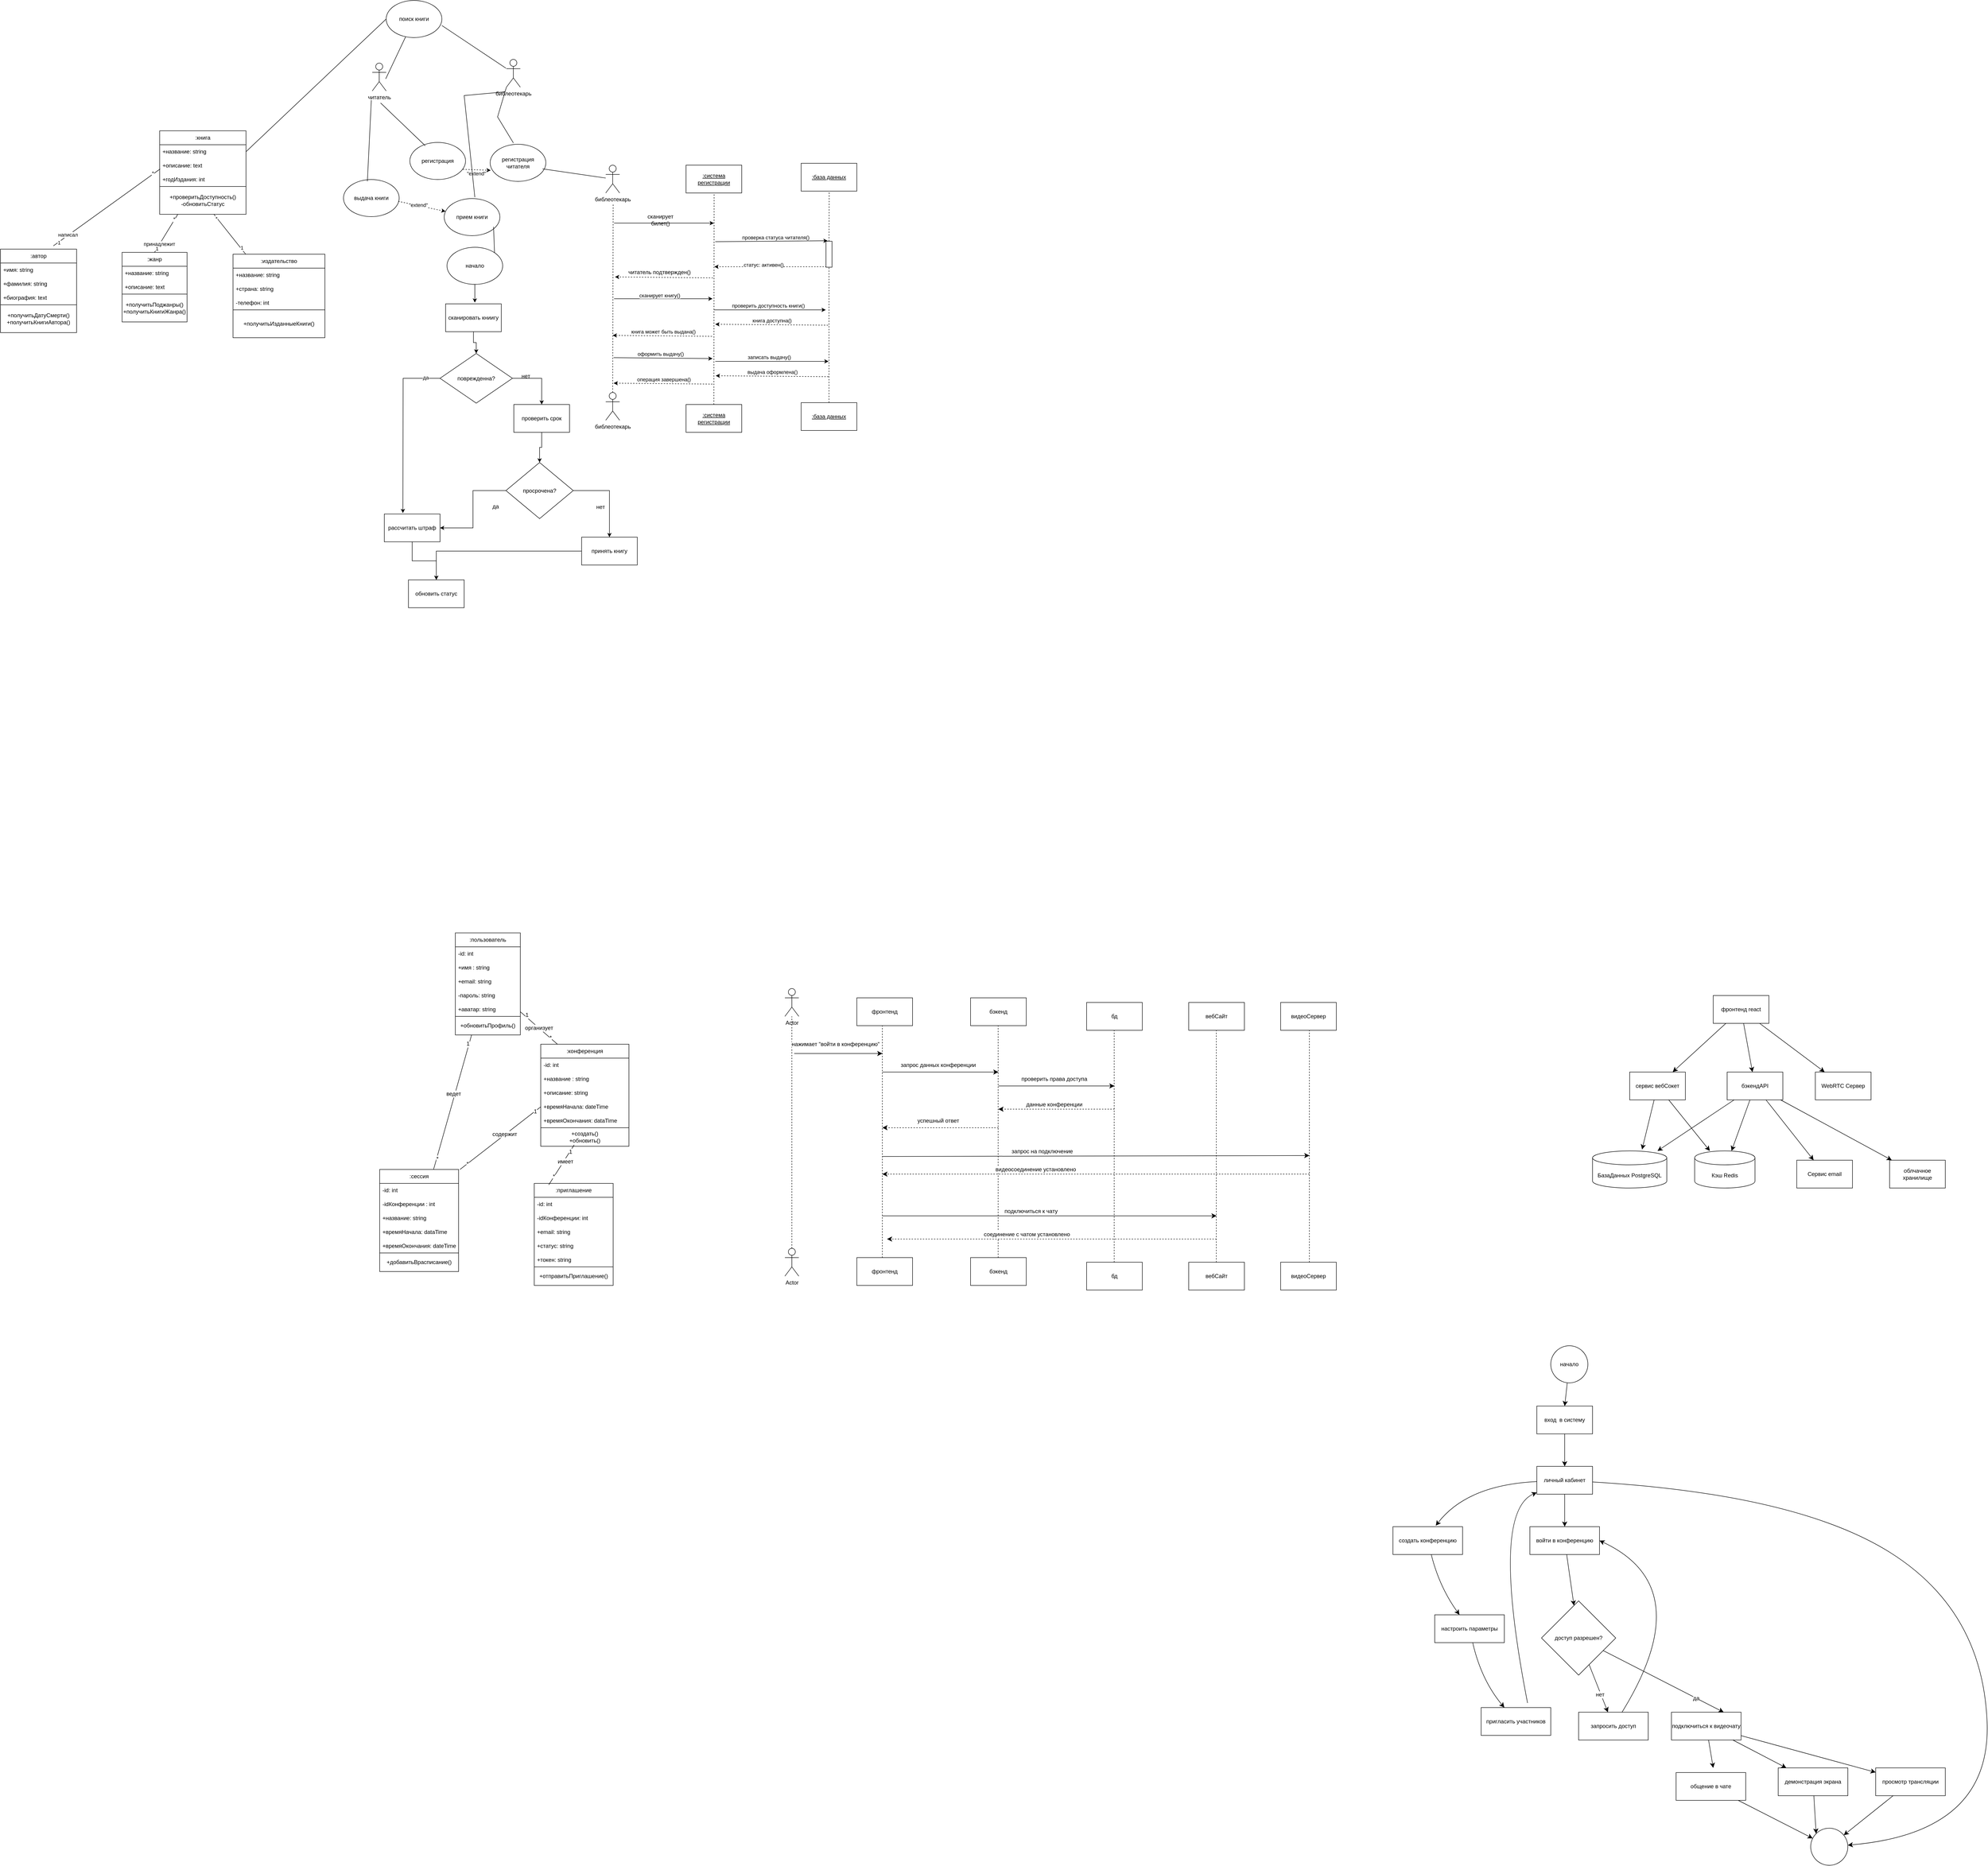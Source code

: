 <mxfile version="28.2.8">
  <diagram name="Страница — 1" id="DUuMaJttLr6r6LCyRkSO">
    <mxGraphModel dx="2247" dy="2437" grid="1" gridSize="10" guides="1" tooltips="1" connect="1" arrows="1" fold="1" page="1" pageScale="1" pageWidth="827" pageHeight="1169" math="0" shadow="0">
      <root>
        <mxCell id="0" />
        <mxCell id="1" parent="0" />
        <mxCell id="zcoLlXIdsgorfA1m2lWN-1" value=":книга" style="swimlane;fontStyle=0;childLayout=stackLayout;horizontal=1;startSize=30;horizontalStack=0;resizeParent=1;resizeParentMax=0;resizeLast=0;collapsible=1;marginBottom=0;whiteSpace=wrap;html=1;" parent="1" vertex="1">
          <mxGeometry x="813" y="711" width="186" height="180" as="geometry" />
        </mxCell>
        <mxCell id="zcoLlXIdsgorfA1m2lWN-2" value="+название: string" style="text;strokeColor=none;fillColor=none;align=left;verticalAlign=middle;spacingLeft=4;spacingRight=4;overflow=hidden;points=[[0,0.5],[1,0.5]];portConstraint=eastwest;rotatable=0;whiteSpace=wrap;html=1;" parent="zcoLlXIdsgorfA1m2lWN-1" vertex="1">
          <mxGeometry y="30" width="186" height="30" as="geometry" />
        </mxCell>
        <mxCell id="zcoLlXIdsgorfA1m2lWN-3" value="+описание: text" style="text;strokeColor=none;fillColor=none;align=left;verticalAlign=middle;spacingLeft=4;spacingRight=4;overflow=hidden;points=[[0,0.5],[1,0.5]];portConstraint=eastwest;rotatable=0;whiteSpace=wrap;html=1;" parent="zcoLlXIdsgorfA1m2lWN-1" vertex="1">
          <mxGeometry y="60" width="186" height="30" as="geometry" />
        </mxCell>
        <mxCell id="zcoLlXIdsgorfA1m2lWN-4" value="+годИздания: int" style="text;strokeColor=none;fillColor=none;align=left;verticalAlign=middle;spacingLeft=4;spacingRight=4;overflow=hidden;points=[[0,0.5],[1,0.5]];portConstraint=eastwest;rotatable=0;whiteSpace=wrap;html=1;" parent="zcoLlXIdsgorfA1m2lWN-1" vertex="1">
          <mxGeometry y="90" width="186" height="30" as="geometry" />
        </mxCell>
        <mxCell id="zcoLlXIdsgorfA1m2lWN-5" value="+проверитьДоступность()&lt;div&gt;-обновитьСтатус&lt;/div&gt;" style="rounded=0;whiteSpace=wrap;html=1;align=center;" parent="zcoLlXIdsgorfA1m2lWN-1" vertex="1">
          <mxGeometry y="120" width="186" height="60" as="geometry" />
        </mxCell>
        <mxCell id="zcoLlXIdsgorfA1m2lWN-6" value=":автор" style="swimlane;fontStyle=0;childLayout=stackLayout;horizontal=1;startSize=30;horizontalStack=0;resizeParent=1;resizeParentMax=0;resizeLast=0;collapsible=1;marginBottom=0;whiteSpace=wrap;html=1;" parent="1" vertex="1">
          <mxGeometry x="470" y="966" width="164" height="180" as="geometry" />
        </mxCell>
        <mxCell id="zcoLlXIdsgorfA1m2lWN-7" value="+имя: string" style="text;strokeColor=none;fillColor=none;align=left;verticalAlign=middle;spacingLeft=4;spacingRight=4;overflow=hidden;points=[[0,0.5],[1,0.5]];portConstraint=eastwest;rotatable=0;whiteSpace=wrap;html=1;" parent="zcoLlXIdsgorfA1m2lWN-6" vertex="1">
          <mxGeometry y="30" width="164" height="30" as="geometry" />
        </mxCell>
        <mxCell id="zcoLlXIdsgorfA1m2lWN-8" value="+фамилия: string" style="text;strokeColor=none;fillColor=none;align=left;verticalAlign=middle;spacingLeft=4;spacingRight=4;overflow=hidden;points=[[0,0.5],[1,0.5]];portConstraint=eastwest;rotatable=0;whiteSpace=wrap;html=1;" parent="zcoLlXIdsgorfA1m2lWN-6" vertex="1">
          <mxGeometry y="60" width="164" height="30" as="geometry" />
        </mxCell>
        <mxCell id="zcoLlXIdsgorfA1m2lWN-9" value="+биография: text" style="text;strokeColor=none;fillColor=none;align=left;verticalAlign=middle;spacingLeft=4;spacingRight=4;overflow=hidden;points=[[0,0.5],[1,0.5]];portConstraint=eastwest;rotatable=0;whiteSpace=wrap;html=1;" parent="zcoLlXIdsgorfA1m2lWN-6" vertex="1">
          <mxGeometry y="90" width="164" height="30" as="geometry" />
        </mxCell>
        <mxCell id="zcoLlXIdsgorfA1m2lWN-10" value="+получитьДатуСмерти()&lt;div&gt;+получитьКнигиАвтора()&lt;/div&gt;" style="rounded=0;whiteSpace=wrap;html=1;" parent="zcoLlXIdsgorfA1m2lWN-6" vertex="1">
          <mxGeometry y="120" width="164" height="60" as="geometry" />
        </mxCell>
        <mxCell id="zcoLlXIdsgorfA1m2lWN-11" value=":жанр" style="swimlane;fontStyle=0;childLayout=stackLayout;horizontal=1;startSize=30;horizontalStack=0;resizeParent=1;resizeParentMax=0;resizeLast=0;collapsible=1;marginBottom=0;whiteSpace=wrap;html=1;" parent="1" vertex="1">
          <mxGeometry x="732" y="973" width="140" height="150" as="geometry" />
        </mxCell>
        <mxCell id="zcoLlXIdsgorfA1m2lWN-12" value="+название: string" style="text;strokeColor=none;fillColor=none;align=left;verticalAlign=middle;spacingLeft=4;spacingRight=4;overflow=hidden;points=[[0,0.5],[1,0.5]];portConstraint=eastwest;rotatable=0;whiteSpace=wrap;html=1;" parent="zcoLlXIdsgorfA1m2lWN-11" vertex="1">
          <mxGeometry y="30" width="140" height="30" as="geometry" />
        </mxCell>
        <mxCell id="zcoLlXIdsgorfA1m2lWN-13" value="+описание: text" style="text;strokeColor=none;fillColor=none;align=left;verticalAlign=middle;spacingLeft=4;spacingRight=4;overflow=hidden;points=[[0,0.5],[1,0.5]];portConstraint=eastwest;rotatable=0;whiteSpace=wrap;html=1;" parent="zcoLlXIdsgorfA1m2lWN-11" vertex="1">
          <mxGeometry y="60" width="140" height="30" as="geometry" />
        </mxCell>
        <mxCell id="zcoLlXIdsgorfA1m2lWN-14" value="+получитьПоджанры()&lt;div&gt;+получитьКнигиЖанра()&lt;/div&gt;" style="rounded=0;whiteSpace=wrap;html=1;" parent="zcoLlXIdsgorfA1m2lWN-11" vertex="1">
          <mxGeometry y="90" width="140" height="60" as="geometry" />
        </mxCell>
        <mxCell id="zcoLlXIdsgorfA1m2lWN-15" value=":издательство" style="swimlane;fontStyle=0;childLayout=stackLayout;horizontal=1;startSize=30;horizontalStack=0;resizeParent=1;resizeParentMax=0;resizeLast=0;collapsible=1;marginBottom=0;whiteSpace=wrap;html=1;" parent="1" vertex="1">
          <mxGeometry x="971" y="977" width="198" height="180" as="geometry" />
        </mxCell>
        <mxCell id="zcoLlXIdsgorfA1m2lWN-16" value="+название: string" style="text;strokeColor=none;fillColor=none;align=left;verticalAlign=middle;spacingLeft=4;spacingRight=4;overflow=hidden;points=[[0,0.5],[1,0.5]];portConstraint=eastwest;rotatable=0;whiteSpace=wrap;html=1;" parent="zcoLlXIdsgorfA1m2lWN-15" vertex="1">
          <mxGeometry y="30" width="198" height="30" as="geometry" />
        </mxCell>
        <mxCell id="zcoLlXIdsgorfA1m2lWN-17" value="+страна: string&amp;nbsp;" style="text;strokeColor=none;fillColor=none;align=left;verticalAlign=middle;spacingLeft=4;spacingRight=4;overflow=hidden;points=[[0,0.5],[1,0.5]];portConstraint=eastwest;rotatable=0;whiteSpace=wrap;html=1;" parent="zcoLlXIdsgorfA1m2lWN-15" vertex="1">
          <mxGeometry y="60" width="198" height="30" as="geometry" />
        </mxCell>
        <mxCell id="zcoLlXIdsgorfA1m2lWN-18" value="-телефон: int" style="text;strokeColor=none;fillColor=none;align=left;verticalAlign=middle;spacingLeft=4;spacingRight=4;overflow=hidden;points=[[0,0.5],[1,0.5]];portConstraint=eastwest;rotatable=0;whiteSpace=wrap;html=1;" parent="zcoLlXIdsgorfA1m2lWN-15" vertex="1">
          <mxGeometry y="90" width="198" height="30" as="geometry" />
        </mxCell>
        <mxCell id="zcoLlXIdsgorfA1m2lWN-19" value="+получитьИзданныеКниги()" style="rounded=0;whiteSpace=wrap;html=1;" parent="zcoLlXIdsgorfA1m2lWN-15" vertex="1">
          <mxGeometry y="120" width="198" height="60" as="geometry" />
        </mxCell>
        <mxCell id="zcoLlXIdsgorfA1m2lWN-20" value="" style="endArrow=none;html=1;rounded=0;entryX=0.005;entryY=0.743;entryDx=0;entryDy=0;entryPerimeter=0;" parent="1" target="zcoLlXIdsgorfA1m2lWN-3" edge="1">
          <mxGeometry width="50" height="50" relative="1" as="geometry">
            <mxPoint x="584" y="959" as="sourcePoint" />
            <mxPoint x="902" y="965" as="targetPoint" />
          </mxGeometry>
        </mxCell>
        <mxCell id="zcoLlXIdsgorfA1m2lWN-21" value="*" style="edgeLabel;html=1;align=center;verticalAlign=middle;resizable=0;points=[];" parent="zcoLlXIdsgorfA1m2lWN-20" vertex="1" connectable="0">
          <mxGeometry x="0.872" y="3" relative="1" as="geometry">
            <mxPoint as="offset" />
          </mxGeometry>
        </mxCell>
        <mxCell id="zcoLlXIdsgorfA1m2lWN-22" value="написал" style="edgeLabel;html=1;align=center;verticalAlign=middle;resizable=0;points=[];" parent="zcoLlXIdsgorfA1m2lWN-20" vertex="1" connectable="0">
          <mxGeometry x="-0.724" y="2" relative="1" as="geometry">
            <mxPoint as="offset" />
          </mxGeometry>
        </mxCell>
        <mxCell id="zcoLlXIdsgorfA1m2lWN-23" value="1" style="edgeLabel;html=1;align=center;verticalAlign=middle;resizable=0;points=[];" parent="zcoLlXIdsgorfA1m2lWN-20" vertex="1" connectable="0">
          <mxGeometry x="-0.906" y="-1" relative="1" as="geometry">
            <mxPoint as="offset" />
          </mxGeometry>
        </mxCell>
        <mxCell id="zcoLlXIdsgorfA1m2lWN-24" value="" style="endArrow=none;html=1;rounded=0;exitX=0.5;exitY=0;exitDx=0;exitDy=0;" parent="1" source="zcoLlXIdsgorfA1m2lWN-11" edge="1">
          <mxGeometry width="50" height="50" relative="1" as="geometry">
            <mxPoint x="802" y="941" as="sourcePoint" />
            <mxPoint x="852" y="891" as="targetPoint" />
          </mxGeometry>
        </mxCell>
        <mxCell id="zcoLlXIdsgorfA1m2lWN-25" value="принадлежит" style="edgeLabel;html=1;align=center;verticalAlign=middle;resizable=0;points=[];" parent="zcoLlXIdsgorfA1m2lWN-24" vertex="1" connectable="0">
          <mxGeometry x="-0.574" y="1" relative="1" as="geometry">
            <mxPoint as="offset" />
          </mxGeometry>
        </mxCell>
        <mxCell id="zcoLlXIdsgorfA1m2lWN-26" value="*" style="edgeLabel;html=1;align=center;verticalAlign=middle;resizable=0;points=[];" parent="zcoLlXIdsgorfA1m2lWN-24" vertex="1" connectable="0">
          <mxGeometry x="0.742" y="2" relative="1" as="geometry">
            <mxPoint as="offset" />
          </mxGeometry>
        </mxCell>
        <mxCell id="zcoLlXIdsgorfA1m2lWN-27" value="1" style="edgeLabel;html=1;align=center;verticalAlign=middle;resizable=0;points=[];" parent="zcoLlXIdsgorfA1m2lWN-24" vertex="1" connectable="0">
          <mxGeometry x="-0.795" relative="1" as="geometry">
            <mxPoint as="offset" />
          </mxGeometry>
        </mxCell>
        <mxCell id="zcoLlXIdsgorfA1m2lWN-28" value="" style="endArrow=none;html=1;rounded=0;" parent="1" source="zcoLlXIdsgorfA1m2lWN-15" target="zcoLlXIdsgorfA1m2lWN-5" edge="1">
          <mxGeometry width="50" height="50" relative="1" as="geometry">
            <mxPoint x="1059" y="958" as="sourcePoint" />
            <mxPoint x="1109" y="908" as="targetPoint" />
          </mxGeometry>
        </mxCell>
        <mxCell id="zcoLlXIdsgorfA1m2lWN-29" value="*" style="edgeLabel;html=1;align=center;verticalAlign=middle;resizable=0;points=[];" parent="zcoLlXIdsgorfA1m2lWN-28" vertex="1" connectable="0">
          <mxGeometry x="0.819" y="2" relative="1" as="geometry">
            <mxPoint as="offset" />
          </mxGeometry>
        </mxCell>
        <mxCell id="zcoLlXIdsgorfA1m2lWN-30" value="1" style="edgeLabel;html=1;align=center;verticalAlign=middle;resizable=0;points=[];" parent="zcoLlXIdsgorfA1m2lWN-28" vertex="1" connectable="0">
          <mxGeometry x="-0.695" y="-2" relative="1" as="geometry">
            <mxPoint as="offset" />
          </mxGeometry>
        </mxCell>
        <mxCell id="zcoLlXIdsgorfA1m2lWN-31" style="edgeStyle=orthogonalEdgeStyle;rounded=0;orthogonalLoop=1;jettySize=auto;html=1;" parent="1" source="zcoLlXIdsgorfA1m2lWN-32" edge="1">
          <mxGeometry relative="1" as="geometry">
            <mxPoint x="1492" y="1081.253" as="targetPoint" />
          </mxGeometry>
        </mxCell>
        <mxCell id="zcoLlXIdsgorfA1m2lWN-32" value="начало" style="ellipse;whiteSpace=wrap;html=1;" parent="1" vertex="1">
          <mxGeometry x="1432" y="962" width="120" height="80" as="geometry" />
        </mxCell>
        <mxCell id="zcoLlXIdsgorfA1m2lWN-33" style="edgeStyle=orthogonalEdgeStyle;rounded=0;orthogonalLoop=1;jettySize=auto;html=1;entryX=0.5;entryY=0;entryDx=0;entryDy=0;" parent="1" source="zcoLlXIdsgorfA1m2lWN-34" target="zcoLlXIdsgorfA1m2lWN-38" edge="1">
          <mxGeometry relative="1" as="geometry" />
        </mxCell>
        <mxCell id="zcoLlXIdsgorfA1m2lWN-34" value="сканировать книигу" style="rounded=0;whiteSpace=wrap;html=1;" parent="1" vertex="1">
          <mxGeometry x="1429" y="1084" width="120" height="60" as="geometry" />
        </mxCell>
        <mxCell id="zcoLlXIdsgorfA1m2lWN-35" style="edgeStyle=orthogonalEdgeStyle;rounded=0;orthogonalLoop=1;jettySize=auto;html=1;" parent="1" source="zcoLlXIdsgorfA1m2lWN-38" target="zcoLlXIdsgorfA1m2lWN-40" edge="1">
          <mxGeometry relative="1" as="geometry" />
        </mxCell>
        <mxCell id="zcoLlXIdsgorfA1m2lWN-36" style="edgeStyle=orthogonalEdgeStyle;rounded=0;orthogonalLoop=1;jettySize=auto;html=1;" parent="1" source="zcoLlXIdsgorfA1m2lWN-38" edge="1">
          <mxGeometry relative="1" as="geometry">
            <mxPoint x="1337" y="1535" as="targetPoint" />
          </mxGeometry>
        </mxCell>
        <mxCell id="zcoLlXIdsgorfA1m2lWN-37" value="да" style="edgeLabel;html=1;align=center;verticalAlign=middle;resizable=0;points=[];" parent="zcoLlXIdsgorfA1m2lWN-36" vertex="1" connectable="0">
          <mxGeometry x="-0.829" y="-2" relative="1" as="geometry">
            <mxPoint as="offset" />
          </mxGeometry>
        </mxCell>
        <mxCell id="zcoLlXIdsgorfA1m2lWN-38" value="поврежденна?" style="rhombus;whiteSpace=wrap;html=1;" parent="1" vertex="1">
          <mxGeometry x="1417" y="1191" width="156" height="107" as="geometry" />
        </mxCell>
        <mxCell id="zcoLlXIdsgorfA1m2lWN-39" style="edgeStyle=orthogonalEdgeStyle;rounded=0;orthogonalLoop=1;jettySize=auto;html=1;" parent="1" source="zcoLlXIdsgorfA1m2lWN-40" target="zcoLlXIdsgorfA1m2lWN-44" edge="1">
          <mxGeometry relative="1" as="geometry" />
        </mxCell>
        <mxCell id="zcoLlXIdsgorfA1m2lWN-40" value="проверить срок" style="rounded=0;whiteSpace=wrap;html=1;" parent="1" vertex="1">
          <mxGeometry x="1576" y="1301" width="120" height="60" as="geometry" />
        </mxCell>
        <mxCell id="zcoLlXIdsgorfA1m2lWN-41" style="edgeStyle=orthogonalEdgeStyle;rounded=0;orthogonalLoop=1;jettySize=auto;html=1;" parent="1" source="zcoLlXIdsgorfA1m2lWN-42" target="zcoLlXIdsgorfA1m2lWN-47" edge="1">
          <mxGeometry relative="1" as="geometry" />
        </mxCell>
        <mxCell id="zcoLlXIdsgorfA1m2lWN-42" value="рассчитать штраф" style="rounded=0;whiteSpace=wrap;html=1;" parent="1" vertex="1">
          <mxGeometry x="1297" y="1537" width="120" height="60" as="geometry" />
        </mxCell>
        <mxCell id="zcoLlXIdsgorfA1m2lWN-43" style="edgeStyle=orthogonalEdgeStyle;rounded=0;orthogonalLoop=1;jettySize=auto;html=1;" parent="1" source="zcoLlXIdsgorfA1m2lWN-44" target="zcoLlXIdsgorfA1m2lWN-46" edge="1">
          <mxGeometry relative="1" as="geometry">
            <mxPoint x="1786" y="1656" as="targetPoint" />
          </mxGeometry>
        </mxCell>
        <mxCell id="zcoLlXIdsgorfA1m2lWN-44" value="просрочена?" style="rhombus;whiteSpace=wrap;html=1;" parent="1" vertex="1">
          <mxGeometry x="1559" y="1426" width="145" height="121" as="geometry" />
        </mxCell>
        <mxCell id="zcoLlXIdsgorfA1m2lWN-45" style="edgeStyle=orthogonalEdgeStyle;rounded=0;orthogonalLoop=1;jettySize=auto;html=1;" parent="1" source="zcoLlXIdsgorfA1m2lWN-46" target="zcoLlXIdsgorfA1m2lWN-47" edge="1">
          <mxGeometry relative="1" as="geometry" />
        </mxCell>
        <mxCell id="zcoLlXIdsgorfA1m2lWN-46" value="принять книгу" style="rounded=0;whiteSpace=wrap;html=1;" parent="1" vertex="1">
          <mxGeometry x="1722" y="1587" width="120" height="60" as="geometry" />
        </mxCell>
        <mxCell id="zcoLlXIdsgorfA1m2lWN-47" value="обновить статус" style="rounded=0;whiteSpace=wrap;html=1;" parent="1" vertex="1">
          <mxGeometry x="1349" y="1679" width="120" height="60" as="geometry" />
        </mxCell>
        <mxCell id="zcoLlXIdsgorfA1m2lWN-48" style="edgeStyle=orthogonalEdgeStyle;rounded=0;orthogonalLoop=1;jettySize=auto;html=1;entryX=1;entryY=0.5;entryDx=0;entryDy=0;" parent="1" source="zcoLlXIdsgorfA1m2lWN-44" target="zcoLlXIdsgorfA1m2lWN-42" edge="1">
          <mxGeometry relative="1" as="geometry">
            <mxPoint x="1504" y="1783" as="targetPoint" />
          </mxGeometry>
        </mxCell>
        <mxCell id="zcoLlXIdsgorfA1m2lWN-49" value="да" style="text;html=1;whiteSpace=wrap;strokeColor=none;fillColor=none;align=center;verticalAlign=middle;rounded=0;" parent="1" vertex="1">
          <mxGeometry x="1507" y="1506" width="60" height="30" as="geometry" />
        </mxCell>
        <mxCell id="zcoLlXIdsgorfA1m2lWN-50" value="нет" style="text;html=1;whiteSpace=wrap;strokeColor=none;fillColor=none;align=center;verticalAlign=middle;rounded=0;" parent="1" vertex="1">
          <mxGeometry x="1733" y="1507" width="60" height="30" as="geometry" />
        </mxCell>
        <mxCell id="zcoLlXIdsgorfA1m2lWN-51" value="нет" style="text;html=1;whiteSpace=wrap;strokeColor=none;fillColor=none;align=center;verticalAlign=middle;rounded=0;" parent="1" vertex="1">
          <mxGeometry x="1572" y="1225" width="60" height="30" as="geometry" />
        </mxCell>
        <mxCell id="zcoLlXIdsgorfA1m2lWN-52" value="библеотекарь" style="shape=umlActor;verticalLabelPosition=bottom;verticalAlign=top;html=1;outlineConnect=0;" parent="1" vertex="1">
          <mxGeometry x="1774" y="785" width="30" height="60" as="geometry" />
        </mxCell>
        <mxCell id="zcoLlXIdsgorfA1m2lWN-53" value="библеотекарь" style="shape=umlActor;verticalLabelPosition=bottom;verticalAlign=top;html=1;outlineConnect=0;" parent="1" vertex="1">
          <mxGeometry x="1774" y="1275" width="30" height="60" as="geometry" />
        </mxCell>
        <mxCell id="zcoLlXIdsgorfA1m2lWN-54" value="&lt;u&gt;:система регистрации&lt;/u&gt;" style="rounded=0;whiteSpace=wrap;html=1;" parent="1" vertex="1">
          <mxGeometry x="1947" y="785" width="120" height="60" as="geometry" />
        </mxCell>
        <mxCell id="zcoLlXIdsgorfA1m2lWN-55" value="&lt;u&gt;:система регистрации&lt;/u&gt;" style="rounded=0;whiteSpace=wrap;html=1;" parent="1" vertex="1">
          <mxGeometry x="1947" y="1301" width="120" height="60" as="geometry" />
        </mxCell>
        <mxCell id="zcoLlXIdsgorfA1m2lWN-56" value="" style="endArrow=none;dashed=1;html=1;rounded=0;exitX=0.5;exitY=0;exitDx=0;exitDy=0;exitPerimeter=0;" parent="1" source="zcoLlXIdsgorfA1m2lWN-53" edge="1">
          <mxGeometry width="50" height="50" relative="1" as="geometry">
            <mxPoint x="1740" y="917" as="sourcePoint" />
            <mxPoint x="1790" y="867" as="targetPoint" />
          </mxGeometry>
        </mxCell>
        <mxCell id="zcoLlXIdsgorfA1m2lWN-57" value="" style="endArrow=none;dashed=1;html=1;rounded=0;exitX=0.5;exitY=0;exitDx=0;exitDy=0;" parent="1" source="zcoLlXIdsgorfA1m2lWN-55" edge="1">
          <mxGeometry width="50" height="50" relative="1" as="geometry">
            <mxPoint x="2006.5" y="1129" as="sourcePoint" />
            <mxPoint x="2007.5" y="845" as="targetPoint" />
          </mxGeometry>
        </mxCell>
        <mxCell id="zcoLlXIdsgorfA1m2lWN-58" value="&lt;u&gt;:база данных&lt;/u&gt;" style="rounded=0;whiteSpace=wrap;html=1;" parent="1" vertex="1">
          <mxGeometry x="2195" y="781" width="120" height="60" as="geometry" />
        </mxCell>
        <mxCell id="zcoLlXIdsgorfA1m2lWN-59" value="&lt;u&gt;:база данных&lt;/u&gt;" style="rounded=0;whiteSpace=wrap;html=1;" parent="1" vertex="1">
          <mxGeometry x="2195" y="1297" width="120" height="60" as="geometry" />
        </mxCell>
        <mxCell id="zcoLlXIdsgorfA1m2lWN-60" value="" style="endArrow=none;dashed=1;html=1;rounded=0;exitX=0.5;exitY=0;exitDx=0;exitDy=0;" parent="1" source="zcoLlXIdsgorfA1m2lWN-68" edge="1">
          <mxGeometry width="50" height="50" relative="1" as="geometry">
            <mxPoint x="2254.5" y="1125" as="sourcePoint" />
            <mxPoint x="2255.5" y="841" as="targetPoint" />
          </mxGeometry>
        </mxCell>
        <mxCell id="zcoLlXIdsgorfA1m2lWN-61" value="" style="endArrow=classic;html=1;rounded=0;" parent="1" edge="1">
          <mxGeometry width="50" height="50" relative="1" as="geometry">
            <mxPoint x="1792" y="910" as="sourcePoint" />
            <mxPoint x="2007" y="910" as="targetPoint" />
          </mxGeometry>
        </mxCell>
        <mxCell id="zcoLlXIdsgorfA1m2lWN-62" value="сканирует билет()" style="text;html=1;whiteSpace=wrap;strokeColor=none;fillColor=none;align=center;verticalAlign=middle;rounded=0;" parent="1" vertex="1">
          <mxGeometry x="1842" y="888" width="100" height="30" as="geometry" />
        </mxCell>
        <mxCell id="zcoLlXIdsgorfA1m2lWN-63" value="" style="endArrow=classic;html=1;rounded=0;" parent="1" edge="1">
          <mxGeometry width="50" height="50" relative="1" as="geometry">
            <mxPoint x="2010" y="950" as="sourcePoint" />
            <mxPoint x="2252" y="948" as="targetPoint" />
          </mxGeometry>
        </mxCell>
        <mxCell id="zcoLlXIdsgorfA1m2lWN-64" value="проверка статуса читателя()" style="edgeLabel;html=1;align=center;verticalAlign=middle;resizable=0;points=[];" parent="zcoLlXIdsgorfA1m2lWN-63" vertex="1" connectable="0">
          <mxGeometry x="0.08" y="1" relative="1" as="geometry">
            <mxPoint x="-1" y="-7" as="offset" />
          </mxGeometry>
        </mxCell>
        <mxCell id="zcoLlXIdsgorfA1m2lWN-65" value="" style="endArrow=classic;html=1;rounded=0;dashed=1;" parent="1" edge="1">
          <mxGeometry width="50" height="50" relative="1" as="geometry">
            <mxPoint x="2250" y="1004" as="sourcePoint" />
            <mxPoint x="2008" y="1004" as="targetPoint" />
          </mxGeometry>
        </mxCell>
        <mxCell id="zcoLlXIdsgorfA1m2lWN-66" value="статус: активен()" style="edgeLabel;html=1;align=center;verticalAlign=middle;resizable=0;points=[];" parent="zcoLlXIdsgorfA1m2lWN-65" vertex="1" connectable="0">
          <mxGeometry x="0.127" y="-4" relative="1" as="geometry">
            <mxPoint as="offset" />
          </mxGeometry>
        </mxCell>
        <mxCell id="zcoLlXIdsgorfA1m2lWN-67" value="" style="endArrow=none;dashed=1;html=1;rounded=0;exitX=0.5;exitY=0;exitDx=0;exitDy=0;" parent="1" source="zcoLlXIdsgorfA1m2lWN-59" target="zcoLlXIdsgorfA1m2lWN-68" edge="1">
          <mxGeometry width="50" height="50" relative="1" as="geometry">
            <mxPoint x="2255" y="1297" as="sourcePoint" />
            <mxPoint x="2255.5" y="841" as="targetPoint" />
          </mxGeometry>
        </mxCell>
        <mxCell id="zcoLlXIdsgorfA1m2lWN-68" value="" style="rounded=0;whiteSpace=wrap;html=1;" parent="1" vertex="1">
          <mxGeometry x="2248.5" y="949" width="13" height="56" as="geometry" />
        </mxCell>
        <mxCell id="zcoLlXIdsgorfA1m2lWN-69" value="" style="endArrow=classic;html=1;rounded=0;dashed=1;" parent="1" edge="1">
          <mxGeometry width="50" height="50" relative="1" as="geometry">
            <mxPoint x="2005" y="1028" as="sourcePoint" />
            <mxPoint x="1794" y="1026" as="targetPoint" />
          </mxGeometry>
        </mxCell>
        <mxCell id="zcoLlXIdsgorfA1m2lWN-70" value="читатель подтвержден()" style="text;html=1;whiteSpace=wrap;strokeColor=none;fillColor=none;align=center;verticalAlign=middle;rounded=0;" parent="1" vertex="1">
          <mxGeometry x="1814" y="1001" width="152" height="30" as="geometry" />
        </mxCell>
        <mxCell id="zcoLlXIdsgorfA1m2lWN-71" value="" style="endArrow=classic;html=1;rounded=0;" parent="1" edge="1">
          <mxGeometry width="50" height="50" relative="1" as="geometry">
            <mxPoint x="1792" y="1073" as="sourcePoint" />
            <mxPoint x="2004" y="1073" as="targetPoint" />
          </mxGeometry>
        </mxCell>
        <mxCell id="zcoLlXIdsgorfA1m2lWN-72" value="сканирует книгу()" style="edgeLabel;html=1;align=center;verticalAlign=middle;resizable=0;points=[];" parent="zcoLlXIdsgorfA1m2lWN-71" vertex="1" connectable="0">
          <mxGeometry x="-0.23" y="3" relative="1" as="geometry">
            <mxPoint x="16" y="-4" as="offset" />
          </mxGeometry>
        </mxCell>
        <mxCell id="zcoLlXIdsgorfA1m2lWN-73" value="" style="endArrow=classic;html=1;rounded=0;" parent="1" edge="1">
          <mxGeometry width="50" height="50" relative="1" as="geometry">
            <mxPoint x="2007" y="1097" as="sourcePoint" />
            <mxPoint x="2248" y="1097" as="targetPoint" />
          </mxGeometry>
        </mxCell>
        <mxCell id="zcoLlXIdsgorfA1m2lWN-74" value="проверить доступность книги()" style="edgeLabel;html=1;align=center;verticalAlign=middle;resizable=0;points=[];" parent="zcoLlXIdsgorfA1m2lWN-73" vertex="1" connectable="0">
          <mxGeometry x="-0.233" y="3" relative="1" as="geometry">
            <mxPoint x="24" y="-6" as="offset" />
          </mxGeometry>
        </mxCell>
        <mxCell id="zcoLlXIdsgorfA1m2lWN-75" value="" style="endArrow=classic;html=1;rounded=0;dashed=1;" parent="1" edge="1">
          <mxGeometry width="50" height="50" relative="1" as="geometry">
            <mxPoint x="2253" y="1130" as="sourcePoint" />
            <mxPoint x="2010" y="1128" as="targetPoint" />
          </mxGeometry>
        </mxCell>
        <mxCell id="zcoLlXIdsgorfA1m2lWN-76" value="книга доступна()" style="edgeLabel;html=1;align=center;verticalAlign=middle;resizable=0;points=[];" parent="zcoLlXIdsgorfA1m2lWN-75" vertex="1" connectable="0">
          <mxGeometry x="0.108" relative="1" as="geometry">
            <mxPoint x="13" y="-9" as="offset" />
          </mxGeometry>
        </mxCell>
        <mxCell id="zcoLlXIdsgorfA1m2lWN-77" value="" style="endArrow=classic;html=1;rounded=0;dashed=1;" parent="1" edge="1">
          <mxGeometry width="50" height="50" relative="1" as="geometry">
            <mxPoint x="2003" y="1154" as="sourcePoint" />
            <mxPoint x="1789" y="1152" as="targetPoint" />
          </mxGeometry>
        </mxCell>
        <mxCell id="zcoLlXIdsgorfA1m2lWN-78" value="книга может быть выдана()" style="edgeLabel;html=1;align=center;verticalAlign=middle;resizable=0;points=[];" parent="zcoLlXIdsgorfA1m2lWN-77" vertex="1" connectable="0">
          <mxGeometry x="0.108" relative="1" as="geometry">
            <mxPoint x="13" y="-9" as="offset" />
          </mxGeometry>
        </mxCell>
        <mxCell id="zcoLlXIdsgorfA1m2lWN-79" value="" style="endArrow=classic;html=1;rounded=0;" parent="1" edge="1">
          <mxGeometry width="50" height="50" relative="1" as="geometry">
            <mxPoint x="1791" y="1200" as="sourcePoint" />
            <mxPoint x="2004" y="1202" as="targetPoint" />
          </mxGeometry>
        </mxCell>
        <mxCell id="zcoLlXIdsgorfA1m2lWN-80" value="оформить выдачу()" style="edgeLabel;html=1;align=center;verticalAlign=middle;resizable=0;points=[];" parent="zcoLlXIdsgorfA1m2lWN-79" vertex="1" connectable="0">
          <mxGeometry x="-0.063" y="2" relative="1" as="geometry">
            <mxPoint x="1" y="-7" as="offset" />
          </mxGeometry>
        </mxCell>
        <mxCell id="zcoLlXIdsgorfA1m2lWN-81" value="" style="endArrow=classic;html=1;rounded=0;" parent="1" edge="1">
          <mxGeometry width="50" height="50" relative="1" as="geometry">
            <mxPoint x="2010" y="1208" as="sourcePoint" />
            <mxPoint x="2254" y="1208" as="targetPoint" />
          </mxGeometry>
        </mxCell>
        <mxCell id="zcoLlXIdsgorfA1m2lWN-82" value="записать выдачу()" style="edgeLabel;html=1;align=center;verticalAlign=middle;resizable=0;points=[];" parent="zcoLlXIdsgorfA1m2lWN-81" vertex="1" connectable="0">
          <mxGeometry x="-0.063" y="2" relative="1" as="geometry">
            <mxPoint x="1" y="-7" as="offset" />
          </mxGeometry>
        </mxCell>
        <mxCell id="zcoLlXIdsgorfA1m2lWN-83" value="" style="endArrow=classic;html=1;rounded=0;dashed=1;" parent="1" edge="1">
          <mxGeometry width="50" height="50" relative="1" as="geometry">
            <mxPoint x="2254" y="1241" as="sourcePoint" />
            <mxPoint x="2011" y="1239" as="targetPoint" />
          </mxGeometry>
        </mxCell>
        <mxCell id="zcoLlXIdsgorfA1m2lWN-84" value="выдача оформлена()" style="edgeLabel;html=1;align=center;verticalAlign=middle;resizable=0;points=[];" parent="zcoLlXIdsgorfA1m2lWN-83" vertex="1" connectable="0">
          <mxGeometry x="0.108" relative="1" as="geometry">
            <mxPoint x="13" y="-9" as="offset" />
          </mxGeometry>
        </mxCell>
        <mxCell id="zcoLlXIdsgorfA1m2lWN-85" value="" style="endArrow=classic;html=1;rounded=0;dashed=1;" parent="1" edge="1">
          <mxGeometry width="50" height="50" relative="1" as="geometry">
            <mxPoint x="2004" y="1257" as="sourcePoint" />
            <mxPoint x="1791" y="1255" as="targetPoint" />
          </mxGeometry>
        </mxCell>
        <mxCell id="zcoLlXIdsgorfA1m2lWN-86" value="операция завершена()" style="edgeLabel;html=1;align=center;verticalAlign=middle;resizable=0;points=[];" parent="zcoLlXIdsgorfA1m2lWN-85" vertex="1" connectable="0">
          <mxGeometry x="0.108" relative="1" as="geometry">
            <mxPoint x="13" y="-9" as="offset" />
          </mxGeometry>
        </mxCell>
        <mxCell id="zcoLlXIdsgorfA1m2lWN-87" value="читатель" style="shape=umlActor;verticalLabelPosition=bottom;verticalAlign=top;html=1;outlineConnect=0;" parent="1" vertex="1">
          <mxGeometry x="1271" y="565" width="30" height="60" as="geometry" />
        </mxCell>
        <mxCell id="zcoLlXIdsgorfA1m2lWN-88" value="библеотекарь" style="shape=umlActor;verticalLabelPosition=bottom;verticalAlign=top;html=1;outlineConnect=0;" parent="1" vertex="1">
          <mxGeometry x="1560" y="557" width="30" height="60" as="geometry" />
        </mxCell>
        <mxCell id="zcoLlXIdsgorfA1m2lWN-89" value="регистрация&lt;div&gt;читателя&lt;/div&gt;" style="ellipse;whiteSpace=wrap;html=1;" parent="1" vertex="1">
          <mxGeometry x="1525" y="740" width="120" height="80" as="geometry" />
        </mxCell>
        <mxCell id="zcoLlXIdsgorfA1m2lWN-90" value="" style="endArrow=none;html=1;rounded=0;entryX=0;entryY=1;entryDx=0;entryDy=0;entryPerimeter=0;" parent="1" target="zcoLlXIdsgorfA1m2lWN-88" edge="1">
          <mxGeometry width="50" height="50" relative="1" as="geometry">
            <mxPoint x="1575" y="737" as="sourcePoint" />
            <mxPoint x="1544" y="665" as="targetPoint" />
            <Array as="points">
              <mxPoint x="1541" y="681" />
            </Array>
          </mxGeometry>
        </mxCell>
        <mxCell id="zcoLlXIdsgorfA1m2lWN-91" value="поиск книги" style="ellipse;whiteSpace=wrap;html=1;" parent="1" vertex="1">
          <mxGeometry x="1301" y="430" width="120" height="80" as="geometry" />
        </mxCell>
        <mxCell id="zcoLlXIdsgorfA1m2lWN-92" value="" style="endArrow=none;html=1;rounded=0;" parent="1" target="zcoLlXIdsgorfA1m2lWN-91" edge="1">
          <mxGeometry width="50" height="50" relative="1" as="geometry">
            <mxPoint x="1300" y="599" as="sourcePoint" />
            <mxPoint x="1350" y="549" as="targetPoint" />
          </mxGeometry>
        </mxCell>
        <mxCell id="zcoLlXIdsgorfA1m2lWN-93" value="" style="endArrow=none;html=1;rounded=0;" parent="1" edge="1">
          <mxGeometry width="50" height="50" relative="1" as="geometry">
            <mxPoint x="1421" y="484" as="sourcePoint" />
            <mxPoint x="1559" y="576" as="targetPoint" />
          </mxGeometry>
        </mxCell>
        <mxCell id="zcoLlXIdsgorfA1m2lWN-94" value="" style="endArrow=none;html=1;rounded=0;entryX=0;entryY=0.5;entryDx=0;entryDy=0;exitX=1;exitY=0.5;exitDx=0;exitDy=0;" parent="1" source="zcoLlXIdsgorfA1m2lWN-2" target="zcoLlXIdsgorfA1m2lWN-91" edge="1">
          <mxGeometry width="50" height="50" relative="1" as="geometry">
            <mxPoint x="907" y="994" as="sourcePoint" />
            <mxPoint x="957" y="944" as="targetPoint" />
          </mxGeometry>
        </mxCell>
        <mxCell id="zcoLlXIdsgorfA1m2lWN-95" value="" style="endArrow=none;html=1;rounded=0;" parent="1" target="zcoLlXIdsgorfA1m2lWN-52" edge="1">
          <mxGeometry width="50" height="50" relative="1" as="geometry">
            <mxPoint x="1638" y="793" as="sourcePoint" />
            <mxPoint x="1584" y="708" as="targetPoint" />
          </mxGeometry>
        </mxCell>
        <mxCell id="zcoLlXIdsgorfA1m2lWN-96" value="регистрация" style="ellipse;whiteSpace=wrap;html=1;" parent="1" vertex="1">
          <mxGeometry x="1352" y="736" width="120" height="80" as="geometry" />
        </mxCell>
        <mxCell id="zcoLlXIdsgorfA1m2lWN-97" value="" style="endArrow=none;html=1;rounded=0;exitX=0.276;exitY=0.089;exitDx=0;exitDy=0;exitPerimeter=0;" parent="1" source="zcoLlXIdsgorfA1m2lWN-96" edge="1">
          <mxGeometry width="50" height="50" relative="1" as="geometry">
            <mxPoint x="1239" y="701" as="sourcePoint" />
            <mxPoint x="1289" y="651" as="targetPoint" />
          </mxGeometry>
        </mxCell>
        <mxCell id="zcoLlXIdsgorfA1m2lWN-98" value="" style="endArrow=classic;html=1;rounded=0;entryX=0.009;entryY=0.702;entryDx=0;entryDy=0;entryPerimeter=0;dashed=1;" parent="1" target="zcoLlXIdsgorfA1m2lWN-89" edge="1">
          <mxGeometry width="50" height="50" relative="1" as="geometry">
            <mxPoint x="1466" y="794" as="sourcePoint" />
            <mxPoint x="1516" y="744" as="targetPoint" />
          </mxGeometry>
        </mxCell>
        <mxCell id="zcoLlXIdsgorfA1m2lWN-99" value="&quot;extend&quot;" style="edgeLabel;html=1;align=center;verticalAlign=middle;resizable=0;points=[];" parent="zcoLlXIdsgorfA1m2lWN-98" vertex="1" connectable="0">
          <mxGeometry x="-0.071" y="1" relative="1" as="geometry">
            <mxPoint x="1" y="9" as="offset" />
          </mxGeometry>
        </mxCell>
        <mxCell id="zcoLlXIdsgorfA1m2lWN-100" value="выдача книги" style="ellipse;whiteSpace=wrap;html=1;" parent="1" vertex="1">
          <mxGeometry x="1209" y="816" width="120" height="80" as="geometry" />
        </mxCell>
        <mxCell id="zcoLlXIdsgorfA1m2lWN-101" value="прием книги" style="ellipse;whiteSpace=wrap;html=1;" parent="1" vertex="1">
          <mxGeometry x="1426" y="857" width="120" height="80" as="geometry" />
        </mxCell>
        <mxCell id="zcoLlXIdsgorfA1m2lWN-102" value="" style="endArrow=none;html=1;rounded=0;exitX=0.429;exitY=0.048;exitDx=0;exitDy=0;exitPerimeter=0;" parent="1" source="zcoLlXIdsgorfA1m2lWN-100" edge="1">
          <mxGeometry width="50" height="50" relative="1" as="geometry">
            <mxPoint x="1219" y="695" as="sourcePoint" />
            <mxPoint x="1269" y="645" as="targetPoint" />
          </mxGeometry>
        </mxCell>
        <mxCell id="zcoLlXIdsgorfA1m2lWN-103" value="" style="endArrow=classic;html=1;rounded=0;dashed=1;" parent="1" target="zcoLlXIdsgorfA1m2lWN-101" edge="1">
          <mxGeometry width="50" height="50" relative="1" as="geometry">
            <mxPoint x="1327" y="863" as="sourcePoint" />
            <mxPoint x="1377" y="813" as="targetPoint" />
          </mxGeometry>
        </mxCell>
        <mxCell id="zcoLlXIdsgorfA1m2lWN-104" value="&quot;extend&quot;" style="edgeLabel;html=1;align=center;verticalAlign=middle;resizable=0;points=[];" parent="zcoLlXIdsgorfA1m2lWN-103" vertex="1" connectable="0">
          <mxGeometry x="-0.175" y="1" relative="1" as="geometry">
            <mxPoint as="offset" />
          </mxGeometry>
        </mxCell>
        <mxCell id="zcoLlXIdsgorfA1m2lWN-105" value="" style="endArrow=none;html=1;rounded=0;" parent="1" edge="1">
          <mxGeometry width="50" height="50" relative="1" as="geometry">
            <mxPoint x="1492" y="854" as="sourcePoint" />
            <mxPoint x="1557" y="627" as="targetPoint" />
            <Array as="points">
              <mxPoint x="1469" y="635" />
            </Array>
          </mxGeometry>
        </mxCell>
        <mxCell id="zcoLlXIdsgorfA1m2lWN-106" value="" style="endArrow=none;html=1;rounded=0;entryX=0.886;entryY=0.762;entryDx=0;entryDy=0;entryPerimeter=0;exitX=1;exitY=0;exitDx=0;exitDy=0;" parent="1" source="zcoLlXIdsgorfA1m2lWN-32" target="zcoLlXIdsgorfA1m2lWN-101" edge="1">
          <mxGeometry width="50" height="50" relative="1" as="geometry">
            <mxPoint x="1548" y="970" as="sourcePoint" />
            <mxPoint x="1598" y="920" as="targetPoint" />
          </mxGeometry>
        </mxCell>
        <mxCell id="av5Unc9d5ftwDa3flVKS-1" value=":пользователь" style="swimlane;fontStyle=0;childLayout=stackLayout;horizontal=1;startSize=30;horizontalStack=0;resizeParent=1;resizeParentMax=0;resizeLast=0;collapsible=1;marginBottom=0;whiteSpace=wrap;html=1;" vertex="1" parent="1">
          <mxGeometry x="1450" y="2440" width="140" height="220" as="geometry" />
        </mxCell>
        <mxCell id="av5Unc9d5ftwDa3flVKS-2" value="-id: int" style="text;strokeColor=none;fillColor=none;align=left;verticalAlign=middle;spacingLeft=4;spacingRight=4;overflow=hidden;points=[[0,0.5],[1,0.5]];portConstraint=eastwest;rotatable=0;whiteSpace=wrap;html=1;" vertex="1" parent="av5Unc9d5ftwDa3flVKS-1">
          <mxGeometry y="30" width="140" height="30" as="geometry" />
        </mxCell>
        <mxCell id="av5Unc9d5ftwDa3flVKS-3" value="+имя : string" style="text;strokeColor=none;fillColor=none;align=left;verticalAlign=middle;spacingLeft=4;spacingRight=4;overflow=hidden;points=[[0,0.5],[1,0.5]];portConstraint=eastwest;rotatable=0;whiteSpace=wrap;html=1;" vertex="1" parent="av5Unc9d5ftwDa3flVKS-1">
          <mxGeometry y="60" width="140" height="30" as="geometry" />
        </mxCell>
        <mxCell id="av5Unc9d5ftwDa3flVKS-5" value="+email: string" style="text;strokeColor=none;fillColor=none;align=left;verticalAlign=middle;spacingLeft=4;spacingRight=4;overflow=hidden;points=[[0,0.5],[1,0.5]];portConstraint=eastwest;rotatable=0;whiteSpace=wrap;html=1;" vertex="1" parent="av5Unc9d5ftwDa3flVKS-1">
          <mxGeometry y="90" width="140" height="30" as="geometry" />
        </mxCell>
        <mxCell id="av5Unc9d5ftwDa3flVKS-6" value="-пароль: string" style="text;strokeColor=none;fillColor=none;align=left;verticalAlign=middle;spacingLeft=4;spacingRight=4;overflow=hidden;points=[[0,0.5],[1,0.5]];portConstraint=eastwest;rotatable=0;whiteSpace=wrap;html=1;" vertex="1" parent="av5Unc9d5ftwDa3flVKS-1">
          <mxGeometry y="120" width="140" height="30" as="geometry" />
        </mxCell>
        <mxCell id="av5Unc9d5ftwDa3flVKS-7" value="+аватар: string" style="text;strokeColor=none;fillColor=none;align=left;verticalAlign=middle;spacingLeft=4;spacingRight=4;overflow=hidden;points=[[0,0.5],[1,0.5]];portConstraint=eastwest;rotatable=0;whiteSpace=wrap;html=1;" vertex="1" parent="av5Unc9d5ftwDa3flVKS-1">
          <mxGeometry y="150" width="140" height="30" as="geometry" />
        </mxCell>
        <mxCell id="av5Unc9d5ftwDa3flVKS-8" value="+обновитьПрофиль()" style="rounded=0;whiteSpace=wrap;html=1;" vertex="1" parent="av5Unc9d5ftwDa3flVKS-1">
          <mxGeometry y="180" width="140" height="40" as="geometry" />
        </mxCell>
        <mxCell id="av5Unc9d5ftwDa3flVKS-9" value=":конференция" style="swimlane;fontStyle=0;childLayout=stackLayout;horizontal=1;startSize=30;horizontalStack=0;resizeParent=1;resizeParentMax=0;resizeLast=0;collapsible=1;marginBottom=0;whiteSpace=wrap;html=1;" vertex="1" parent="1">
          <mxGeometry x="1634" y="2680" width="190" height="220" as="geometry" />
        </mxCell>
        <mxCell id="av5Unc9d5ftwDa3flVKS-10" value="-id: int" style="text;strokeColor=none;fillColor=none;align=left;verticalAlign=middle;spacingLeft=4;spacingRight=4;overflow=hidden;points=[[0,0.5],[1,0.5]];portConstraint=eastwest;rotatable=0;whiteSpace=wrap;html=1;" vertex="1" parent="av5Unc9d5ftwDa3flVKS-9">
          <mxGeometry y="30" width="190" height="30" as="geometry" />
        </mxCell>
        <mxCell id="av5Unc9d5ftwDa3flVKS-11" value="+название : string" style="text;strokeColor=none;fillColor=none;align=left;verticalAlign=middle;spacingLeft=4;spacingRight=4;overflow=hidden;points=[[0,0.5],[1,0.5]];portConstraint=eastwest;rotatable=0;whiteSpace=wrap;html=1;" vertex="1" parent="av5Unc9d5ftwDa3flVKS-9">
          <mxGeometry y="60" width="190" height="30" as="geometry" />
        </mxCell>
        <mxCell id="av5Unc9d5ftwDa3flVKS-12" value="+описание: string" style="text;strokeColor=none;fillColor=none;align=left;verticalAlign=middle;spacingLeft=4;spacingRight=4;overflow=hidden;points=[[0,0.5],[1,0.5]];portConstraint=eastwest;rotatable=0;whiteSpace=wrap;html=1;" vertex="1" parent="av5Unc9d5ftwDa3flVKS-9">
          <mxGeometry y="90" width="190" height="30" as="geometry" />
        </mxCell>
        <mxCell id="av5Unc9d5ftwDa3flVKS-13" value="+времяНачала: dateTime" style="text;strokeColor=none;fillColor=none;align=left;verticalAlign=middle;spacingLeft=4;spacingRight=4;overflow=hidden;points=[[0,0.5],[1,0.5]];portConstraint=eastwest;rotatable=0;whiteSpace=wrap;html=1;" vertex="1" parent="av5Unc9d5ftwDa3flVKS-9">
          <mxGeometry y="120" width="190" height="30" as="geometry" />
        </mxCell>
        <mxCell id="av5Unc9d5ftwDa3flVKS-14" value="+времяОкончания: dataTime" style="text;strokeColor=none;fillColor=none;align=left;verticalAlign=middle;spacingLeft=4;spacingRight=4;overflow=hidden;points=[[0,0.5],[1,0.5]];portConstraint=eastwest;rotatable=0;whiteSpace=wrap;html=1;" vertex="1" parent="av5Unc9d5ftwDa3flVKS-9">
          <mxGeometry y="150" width="190" height="30" as="geometry" />
        </mxCell>
        <mxCell id="av5Unc9d5ftwDa3flVKS-15" value="+создать()&lt;div&gt;+обновить()&lt;/div&gt;" style="rounded=0;whiteSpace=wrap;html=1;" vertex="1" parent="av5Unc9d5ftwDa3flVKS-9">
          <mxGeometry y="180" width="190" height="40" as="geometry" />
        </mxCell>
        <mxCell id="av5Unc9d5ftwDa3flVKS-16" value=":сессия" style="swimlane;fontStyle=0;childLayout=stackLayout;horizontal=1;startSize=30;horizontalStack=0;resizeParent=1;resizeParentMax=0;resizeLast=0;collapsible=1;marginBottom=0;whiteSpace=wrap;html=1;" vertex="1" parent="1">
          <mxGeometry x="1287" y="2950" width="170" height="220" as="geometry" />
        </mxCell>
        <mxCell id="av5Unc9d5ftwDa3flVKS-17" value="-id: int" style="text;strokeColor=none;fillColor=none;align=left;verticalAlign=middle;spacingLeft=4;spacingRight=4;overflow=hidden;points=[[0,0.5],[1,0.5]];portConstraint=eastwest;rotatable=0;whiteSpace=wrap;html=1;" vertex="1" parent="av5Unc9d5ftwDa3flVKS-16">
          <mxGeometry y="30" width="170" height="30" as="geometry" />
        </mxCell>
        <mxCell id="av5Unc9d5ftwDa3flVKS-18" value="-idКонференции : int" style="text;strokeColor=none;fillColor=none;align=left;verticalAlign=middle;spacingLeft=4;spacingRight=4;overflow=hidden;points=[[0,0.5],[1,0.5]];portConstraint=eastwest;rotatable=0;whiteSpace=wrap;html=1;" vertex="1" parent="av5Unc9d5ftwDa3flVKS-16">
          <mxGeometry y="60" width="170" height="30" as="geometry" />
        </mxCell>
        <mxCell id="av5Unc9d5ftwDa3flVKS-19" value="+название: string" style="text;strokeColor=none;fillColor=none;align=left;verticalAlign=middle;spacingLeft=4;spacingRight=4;overflow=hidden;points=[[0,0.5],[1,0.5]];portConstraint=eastwest;rotatable=0;whiteSpace=wrap;html=1;" vertex="1" parent="av5Unc9d5ftwDa3flVKS-16">
          <mxGeometry y="90" width="170" height="30" as="geometry" />
        </mxCell>
        <mxCell id="av5Unc9d5ftwDa3flVKS-20" value="+времяНачала: dataTime" style="text;strokeColor=none;fillColor=none;align=left;verticalAlign=middle;spacingLeft=4;spacingRight=4;overflow=hidden;points=[[0,0.5],[1,0.5]];portConstraint=eastwest;rotatable=0;whiteSpace=wrap;html=1;" vertex="1" parent="av5Unc9d5ftwDa3flVKS-16">
          <mxGeometry y="120" width="170" height="30" as="geometry" />
        </mxCell>
        <mxCell id="av5Unc9d5ftwDa3flVKS-21" value="+времяОкончания: dateTime" style="text;strokeColor=none;fillColor=none;align=left;verticalAlign=middle;spacingLeft=4;spacingRight=4;overflow=hidden;points=[[0,0.5],[1,0.5]];portConstraint=eastwest;rotatable=0;whiteSpace=wrap;html=1;" vertex="1" parent="av5Unc9d5ftwDa3flVKS-16">
          <mxGeometry y="150" width="170" height="30" as="geometry" />
        </mxCell>
        <mxCell id="av5Unc9d5ftwDa3flVKS-22" value="+добавитьВрасписание()" style="rounded=0;whiteSpace=wrap;html=1;" vertex="1" parent="av5Unc9d5ftwDa3flVKS-16">
          <mxGeometry y="180" width="170" height="40" as="geometry" />
        </mxCell>
        <mxCell id="av5Unc9d5ftwDa3flVKS-23" value=":приглашение" style="swimlane;fontStyle=0;childLayout=stackLayout;horizontal=1;startSize=30;horizontalStack=0;resizeParent=1;resizeParentMax=0;resizeLast=0;collapsible=1;marginBottom=0;whiteSpace=wrap;html=1;" vertex="1" parent="1">
          <mxGeometry x="1620" y="2980" width="170" height="220" as="geometry" />
        </mxCell>
        <mxCell id="av5Unc9d5ftwDa3flVKS-24" value="-id: int" style="text;strokeColor=none;fillColor=none;align=left;verticalAlign=middle;spacingLeft=4;spacingRight=4;overflow=hidden;points=[[0,0.5],[1,0.5]];portConstraint=eastwest;rotatable=0;whiteSpace=wrap;html=1;" vertex="1" parent="av5Unc9d5ftwDa3flVKS-23">
          <mxGeometry y="30" width="170" height="30" as="geometry" />
        </mxCell>
        <mxCell id="av5Unc9d5ftwDa3flVKS-25" value="-idКонференции: int" style="text;strokeColor=none;fillColor=none;align=left;verticalAlign=middle;spacingLeft=4;spacingRight=4;overflow=hidden;points=[[0,0.5],[1,0.5]];portConstraint=eastwest;rotatable=0;whiteSpace=wrap;html=1;" vertex="1" parent="av5Unc9d5ftwDa3flVKS-23">
          <mxGeometry y="60" width="170" height="30" as="geometry" />
        </mxCell>
        <mxCell id="av5Unc9d5ftwDa3flVKS-26" value="+email: string" style="text;strokeColor=none;fillColor=none;align=left;verticalAlign=middle;spacingLeft=4;spacingRight=4;overflow=hidden;points=[[0,0.5],[1,0.5]];portConstraint=eastwest;rotatable=0;whiteSpace=wrap;html=1;" vertex="1" parent="av5Unc9d5ftwDa3flVKS-23">
          <mxGeometry y="90" width="170" height="30" as="geometry" />
        </mxCell>
        <mxCell id="av5Unc9d5ftwDa3flVKS-27" value="+статус: string" style="text;strokeColor=none;fillColor=none;align=left;verticalAlign=middle;spacingLeft=4;spacingRight=4;overflow=hidden;points=[[0,0.5],[1,0.5]];portConstraint=eastwest;rotatable=0;whiteSpace=wrap;html=1;" vertex="1" parent="av5Unc9d5ftwDa3flVKS-23">
          <mxGeometry y="120" width="170" height="30" as="geometry" />
        </mxCell>
        <mxCell id="av5Unc9d5ftwDa3flVKS-28" value="+токен: string" style="text;strokeColor=none;fillColor=none;align=left;verticalAlign=middle;spacingLeft=4;spacingRight=4;overflow=hidden;points=[[0,0.5],[1,0.5]];portConstraint=eastwest;rotatable=0;whiteSpace=wrap;html=1;" vertex="1" parent="av5Unc9d5ftwDa3flVKS-23">
          <mxGeometry y="150" width="170" height="30" as="geometry" />
        </mxCell>
        <mxCell id="av5Unc9d5ftwDa3flVKS-29" value="+отправитьПриглашение()" style="rounded=0;whiteSpace=wrap;html=1;" vertex="1" parent="av5Unc9d5ftwDa3flVKS-23">
          <mxGeometry y="180" width="170" height="40" as="geometry" />
        </mxCell>
        <mxCell id="av5Unc9d5ftwDa3flVKS-30" value="" style="endArrow=none;html=1;rounded=0;fontSize=12;startSize=8;endSize=8;curved=1;entryX=0.25;entryY=1;entryDx=0;entryDy=0;" edge="1" parent="1" source="av5Unc9d5ftwDa3flVKS-16" target="av5Unc9d5ftwDa3flVKS-8">
          <mxGeometry width="50" height="50" relative="1" as="geometry">
            <mxPoint x="1400" y="2820" as="sourcePoint" />
            <mxPoint x="1450" y="2770" as="targetPoint" />
          </mxGeometry>
        </mxCell>
        <mxCell id="av5Unc9d5ftwDa3flVKS-31" value="1" style="edgeLabel;html=1;align=center;verticalAlign=middle;resizable=0;points=[];fontSize=12;" vertex="1" connectable="0" parent="av5Unc9d5ftwDa3flVKS-30">
          <mxGeometry x="0.866" y="3" relative="1" as="geometry">
            <mxPoint as="offset" />
          </mxGeometry>
        </mxCell>
        <mxCell id="av5Unc9d5ftwDa3flVKS-32" value="*" style="edgeLabel;html=1;align=center;verticalAlign=middle;resizable=0;points=[];fontSize=12;" vertex="1" connectable="0" parent="av5Unc9d5ftwDa3flVKS-30">
          <mxGeometry x="-0.842" y="-1" relative="1" as="geometry">
            <mxPoint as="offset" />
          </mxGeometry>
        </mxCell>
        <mxCell id="av5Unc9d5ftwDa3flVKS-33" value="ведет" style="edgeLabel;html=1;align=center;verticalAlign=middle;resizable=0;points=[];fontSize=12;" vertex="1" connectable="0" parent="av5Unc9d5ftwDa3flVKS-30">
          <mxGeometry x="0.123" y="3" relative="1" as="geometry">
            <mxPoint as="offset" />
          </mxGeometry>
        </mxCell>
        <mxCell id="av5Unc9d5ftwDa3flVKS-34" value="" style="endArrow=none;html=1;rounded=0;fontSize=12;startSize=8;endSize=8;curved=1;entryX=0;entryY=0.5;entryDx=0;entryDy=0;" edge="1" parent="1" target="av5Unc9d5ftwDa3flVKS-13">
          <mxGeometry width="50" height="50" relative="1" as="geometry">
            <mxPoint x="1460" y="2950" as="sourcePoint" />
            <mxPoint x="1510" y="2900" as="targetPoint" />
          </mxGeometry>
        </mxCell>
        <mxCell id="av5Unc9d5ftwDa3flVKS-35" value="1" style="edgeLabel;html=1;align=center;verticalAlign=middle;resizable=0;points=[];fontSize=12;" vertex="1" connectable="0" parent="av5Unc9d5ftwDa3flVKS-34">
          <mxGeometry x="0.86" relative="1" as="geometry">
            <mxPoint as="offset" />
          </mxGeometry>
        </mxCell>
        <mxCell id="av5Unc9d5ftwDa3flVKS-36" value="*" style="edgeLabel;html=1;align=center;verticalAlign=middle;resizable=0;points=[];fontSize=12;" vertex="1" connectable="0" parent="av5Unc9d5ftwDa3flVKS-34">
          <mxGeometry x="-0.823" relative="1" as="geometry">
            <mxPoint as="offset" />
          </mxGeometry>
        </mxCell>
        <mxCell id="av5Unc9d5ftwDa3flVKS-37" value="содержит" style="edgeLabel;html=1;align=center;verticalAlign=middle;resizable=0;points=[];fontSize=12;" vertex="1" connectable="0" parent="av5Unc9d5ftwDa3flVKS-34">
          <mxGeometry x="0.113" y="1" relative="1" as="geometry">
            <mxPoint as="offset" />
          </mxGeometry>
        </mxCell>
        <mxCell id="av5Unc9d5ftwDa3flVKS-38" value="" style="endArrow=none;html=1;rounded=0;fontSize=12;startSize=8;endSize=8;curved=1;entryX=0.189;entryY=0;entryDx=0;entryDy=0;entryPerimeter=0;" edge="1" parent="1" target="av5Unc9d5ftwDa3flVKS-9">
          <mxGeometry width="50" height="50" relative="1" as="geometry">
            <mxPoint x="1590" y="2610" as="sourcePoint" />
            <mxPoint x="1640" y="2560" as="targetPoint" />
          </mxGeometry>
        </mxCell>
        <mxCell id="av5Unc9d5ftwDa3flVKS-39" value="1" style="edgeLabel;html=1;align=center;verticalAlign=middle;resizable=0;points=[];fontSize=12;" vertex="1" connectable="0" parent="av5Unc9d5ftwDa3flVKS-38">
          <mxGeometry x="-0.719" y="4" relative="1" as="geometry">
            <mxPoint as="offset" />
          </mxGeometry>
        </mxCell>
        <mxCell id="av5Unc9d5ftwDa3flVKS-40" value="*" style="edgeLabel;html=1;align=center;verticalAlign=middle;resizable=0;points=[];fontSize=12;" vertex="1" connectable="0" parent="av5Unc9d5ftwDa3flVKS-38">
          <mxGeometry x="0.612" y="1" relative="1" as="geometry">
            <mxPoint as="offset" />
          </mxGeometry>
        </mxCell>
        <mxCell id="av5Unc9d5ftwDa3flVKS-41" value="организует" style="edgeLabel;html=1;align=center;verticalAlign=middle;resizable=0;points=[];fontSize=12;" vertex="1" connectable="0" parent="av5Unc9d5ftwDa3flVKS-38">
          <mxGeometry x="-0.025" y="-1" relative="1" as="geometry">
            <mxPoint x="1" as="offset" />
          </mxGeometry>
        </mxCell>
        <mxCell id="av5Unc9d5ftwDa3flVKS-42" value="" style="endArrow=none;html=1;rounded=0;fontSize=12;startSize=8;endSize=8;curved=1;entryX=0.379;entryY=0.927;entryDx=0;entryDy=0;entryPerimeter=0;exitX=0.184;exitY=0.014;exitDx=0;exitDy=0;exitPerimeter=0;" edge="1" parent="1" source="av5Unc9d5ftwDa3flVKS-23" target="av5Unc9d5ftwDa3flVKS-15">
          <mxGeometry width="50" height="50" relative="1" as="geometry">
            <mxPoint x="1660" y="2960" as="sourcePoint" />
            <mxPoint x="1710" y="2910" as="targetPoint" />
          </mxGeometry>
        </mxCell>
        <mxCell id="av5Unc9d5ftwDa3flVKS-43" value="1" style="edgeLabel;html=1;align=center;verticalAlign=middle;resizable=0;points=[];fontSize=12;" vertex="1" connectable="0" parent="av5Unc9d5ftwDa3flVKS-42">
          <mxGeometry x="0.678" y="-1" relative="1" as="geometry">
            <mxPoint as="offset" />
          </mxGeometry>
        </mxCell>
        <mxCell id="av5Unc9d5ftwDa3flVKS-45" value="*" style="edgeLabel;html=1;align=center;verticalAlign=middle;resizable=0;points=[];fontSize=12;" vertex="1" connectable="0" parent="av5Unc9d5ftwDa3flVKS-42">
          <mxGeometry x="-0.586" y="1" relative="1" as="geometry">
            <mxPoint as="offset" />
          </mxGeometry>
        </mxCell>
        <mxCell id="av5Unc9d5ftwDa3flVKS-46" value="имеет" style="edgeLabel;html=1;align=center;verticalAlign=middle;resizable=0;points=[];fontSize=12;" vertex="1" connectable="0" parent="av5Unc9d5ftwDa3flVKS-42">
          <mxGeometry x="0.185" y="-3" relative="1" as="geometry">
            <mxPoint y="-1" as="offset" />
          </mxGeometry>
        </mxCell>
        <mxCell id="av5Unc9d5ftwDa3flVKS-47" value="Actor" style="shape=umlActor;verticalLabelPosition=bottom;verticalAlign=top;html=1;outlineConnect=0;" vertex="1" parent="1">
          <mxGeometry x="2160" y="2560" width="30" height="60" as="geometry" />
        </mxCell>
        <mxCell id="av5Unc9d5ftwDa3flVKS-49" value="фронтенд" style="rounded=0;whiteSpace=wrap;html=1;" vertex="1" parent="1">
          <mxGeometry x="2315" y="2580" width="120" height="60" as="geometry" />
        </mxCell>
        <mxCell id="av5Unc9d5ftwDa3flVKS-50" value="бэкенд" style="rounded=0;whiteSpace=wrap;html=1;" vertex="1" parent="1">
          <mxGeometry x="2560" y="2580" width="120" height="60" as="geometry" />
        </mxCell>
        <mxCell id="av5Unc9d5ftwDa3flVKS-51" value="бд" style="rounded=0;whiteSpace=wrap;html=1;" vertex="1" parent="1">
          <mxGeometry x="2810" y="2590" width="120" height="60" as="geometry" />
        </mxCell>
        <mxCell id="av5Unc9d5ftwDa3flVKS-52" value="вебСайт" style="rounded=0;whiteSpace=wrap;html=1;" vertex="1" parent="1">
          <mxGeometry x="3030" y="2590" width="120" height="60" as="geometry" />
        </mxCell>
        <mxCell id="av5Unc9d5ftwDa3flVKS-53" value="видеоСервер" style="rounded=0;whiteSpace=wrap;html=1;" vertex="1" parent="1">
          <mxGeometry x="3228" y="2590" width="120" height="60" as="geometry" />
        </mxCell>
        <mxCell id="av5Unc9d5ftwDa3flVKS-54" value="Actor" style="shape=umlActor;verticalLabelPosition=bottom;verticalAlign=top;html=1;outlineConnect=0;" vertex="1" parent="1">
          <mxGeometry x="2160" y="3120" width="30" height="60" as="geometry" />
        </mxCell>
        <mxCell id="av5Unc9d5ftwDa3flVKS-55" value="фронтенд" style="rounded=0;whiteSpace=wrap;html=1;" vertex="1" parent="1">
          <mxGeometry x="2315" y="3140" width="120" height="60" as="geometry" />
        </mxCell>
        <mxCell id="av5Unc9d5ftwDa3flVKS-56" value="бэкенд" style="rounded=0;whiteSpace=wrap;html=1;" vertex="1" parent="1">
          <mxGeometry x="2560" y="3140" width="120" height="60" as="geometry" />
        </mxCell>
        <mxCell id="av5Unc9d5ftwDa3flVKS-57" value="бд" style="rounded=0;whiteSpace=wrap;html=1;" vertex="1" parent="1">
          <mxGeometry x="2810" y="3150" width="120" height="60" as="geometry" />
        </mxCell>
        <mxCell id="av5Unc9d5ftwDa3flVKS-58" value="вебСайт" style="rounded=0;whiteSpace=wrap;html=1;" vertex="1" parent="1">
          <mxGeometry x="3030" y="3150" width="120" height="60" as="geometry" />
        </mxCell>
        <mxCell id="av5Unc9d5ftwDa3flVKS-59" value="видеоСервер" style="rounded=0;whiteSpace=wrap;html=1;" vertex="1" parent="1">
          <mxGeometry x="3228" y="3150" width="120" height="60" as="geometry" />
        </mxCell>
        <mxCell id="av5Unc9d5ftwDa3flVKS-63" value="" style="endArrow=none;dashed=1;html=1;rounded=0;fontSize=12;startSize=8;endSize=8;curved=1;" edge="1" parent="1" source="av5Unc9d5ftwDa3flVKS-54" target="av5Unc9d5ftwDa3flVKS-47">
          <mxGeometry width="50" height="50" relative="1" as="geometry">
            <mxPoint x="2180" y="3060" as="sourcePoint" />
            <mxPoint x="2230" y="3010" as="targetPoint" />
          </mxGeometry>
        </mxCell>
        <mxCell id="av5Unc9d5ftwDa3flVKS-64" value="" style="endArrow=none;dashed=1;html=1;rounded=0;fontSize=12;startSize=8;endSize=8;curved=1;" edge="1" parent="1">
          <mxGeometry width="50" height="50" relative="1" as="geometry">
            <mxPoint x="2370" y="3140" as="sourcePoint" />
            <mxPoint x="2370" y="2640" as="targetPoint" />
          </mxGeometry>
        </mxCell>
        <mxCell id="av5Unc9d5ftwDa3flVKS-65" value="" style="endArrow=none;dashed=1;html=1;rounded=0;fontSize=12;startSize=8;endSize=8;curved=1;" edge="1" parent="1">
          <mxGeometry width="50" height="50" relative="1" as="geometry">
            <mxPoint x="2619.44" y="3140" as="sourcePoint" />
            <mxPoint x="2619.44" y="2640" as="targetPoint" />
          </mxGeometry>
        </mxCell>
        <mxCell id="av5Unc9d5ftwDa3flVKS-66" value="" style="endArrow=none;dashed=1;html=1;rounded=0;fontSize=12;startSize=8;endSize=8;curved=1;" edge="1" parent="1">
          <mxGeometry width="50" height="50" relative="1" as="geometry">
            <mxPoint x="2869.44" y="3150" as="sourcePoint" />
            <mxPoint x="2869.44" y="2650" as="targetPoint" />
          </mxGeometry>
        </mxCell>
        <mxCell id="av5Unc9d5ftwDa3flVKS-67" value="" style="endArrow=none;dashed=1;html=1;rounded=0;fontSize=12;startSize=8;endSize=8;curved=1;" edge="1" parent="1">
          <mxGeometry width="50" height="50" relative="1" as="geometry">
            <mxPoint x="3089.44" y="3150" as="sourcePoint" />
            <mxPoint x="3089.44" y="2650" as="targetPoint" />
          </mxGeometry>
        </mxCell>
        <mxCell id="av5Unc9d5ftwDa3flVKS-68" value="" style="endArrow=none;dashed=1;html=1;rounded=0;fontSize=12;startSize=8;endSize=8;curved=1;" edge="1" parent="1">
          <mxGeometry width="50" height="50" relative="1" as="geometry">
            <mxPoint x="3290" y="3150" as="sourcePoint" />
            <mxPoint x="3290" y="2650" as="targetPoint" />
          </mxGeometry>
        </mxCell>
        <mxCell id="av5Unc9d5ftwDa3flVKS-69" value="" style="endArrow=classic;html=1;rounded=0;fontSize=12;startSize=8;endSize=8;curved=1;" edge="1" parent="1">
          <mxGeometry width="50" height="50" relative="1" as="geometry">
            <mxPoint x="2180" y="2700" as="sourcePoint" />
            <mxPoint x="2370" y="2700" as="targetPoint" />
          </mxGeometry>
        </mxCell>
        <mxCell id="av5Unc9d5ftwDa3flVKS-78" value="нажимает &quot;войти в конференцию&quot;" style="edgeLabel;html=1;align=center;verticalAlign=middle;resizable=0;points=[];fontSize=12;" vertex="1" connectable="0" parent="av5Unc9d5ftwDa3flVKS-69">
          <mxGeometry x="-0.537" y="3" relative="1" as="geometry">
            <mxPoint x="45" y="-17" as="offset" />
          </mxGeometry>
        </mxCell>
        <mxCell id="av5Unc9d5ftwDa3flVKS-70" value="" style="endArrow=classic;html=1;rounded=0;fontSize=12;startSize=8;endSize=8;curved=1;" edge="1" parent="1">
          <mxGeometry width="50" height="50" relative="1" as="geometry">
            <mxPoint x="2370" y="2740" as="sourcePoint" />
            <mxPoint x="2620" y="2740" as="targetPoint" />
          </mxGeometry>
        </mxCell>
        <mxCell id="av5Unc9d5ftwDa3flVKS-80" value="запрос данных конференции" style="edgeLabel;html=1;align=center;verticalAlign=middle;resizable=0;points=[];fontSize=12;" vertex="1" connectable="0" parent="av5Unc9d5ftwDa3flVKS-70">
          <mxGeometry x="-0.362" relative="1" as="geometry">
            <mxPoint x="40" y="-15" as="offset" />
          </mxGeometry>
        </mxCell>
        <mxCell id="av5Unc9d5ftwDa3flVKS-71" value="" style="endArrow=classic;html=1;rounded=0;fontSize=12;startSize=8;endSize=8;curved=1;" edge="1" parent="1">
          <mxGeometry width="50" height="50" relative="1" as="geometry">
            <mxPoint x="2620" y="2770" as="sourcePoint" />
            <mxPoint x="2870" y="2770" as="targetPoint" />
          </mxGeometry>
        </mxCell>
        <mxCell id="av5Unc9d5ftwDa3flVKS-81" value="проверить права доступа" style="edgeLabel;html=1;align=center;verticalAlign=middle;resizable=0;points=[];fontSize=12;" vertex="1" connectable="0" parent="av5Unc9d5ftwDa3flVKS-71">
          <mxGeometry x="-0.367" y="3" relative="1" as="geometry">
            <mxPoint x="41" y="-12" as="offset" />
          </mxGeometry>
        </mxCell>
        <mxCell id="av5Unc9d5ftwDa3flVKS-72" value="" style="endArrow=classic;html=1;rounded=0;fontSize=12;startSize=8;endSize=8;curved=1;" edge="1" parent="1">
          <mxGeometry width="50" height="50" relative="1" as="geometry">
            <mxPoint x="2370" y="2922" as="sourcePoint" />
            <mxPoint x="3290" y="2920" as="targetPoint" />
          </mxGeometry>
        </mxCell>
        <mxCell id="av5Unc9d5ftwDa3flVKS-84" value="запрос на подключение" style="edgeLabel;html=1;align=center;verticalAlign=middle;resizable=0;points=[];fontSize=12;" vertex="1" connectable="0" parent="av5Unc9d5ftwDa3flVKS-72">
          <mxGeometry x="-0.252" y="-3" relative="1" as="geometry">
            <mxPoint y="-14" as="offset" />
          </mxGeometry>
        </mxCell>
        <mxCell id="av5Unc9d5ftwDa3flVKS-73" value="" style="endArrow=classic;html=1;rounded=0;fontSize=12;startSize=8;endSize=8;curved=1;" edge="1" parent="1">
          <mxGeometry width="50" height="50" relative="1" as="geometry">
            <mxPoint x="2370" y="3050" as="sourcePoint" />
            <mxPoint x="3090" y="3050" as="targetPoint" />
          </mxGeometry>
        </mxCell>
        <mxCell id="av5Unc9d5ftwDa3flVKS-86" value="подключиться к чату" style="edgeLabel;html=1;align=center;verticalAlign=middle;resizable=0;points=[];fontSize=12;" vertex="1" connectable="0" parent="av5Unc9d5ftwDa3flVKS-73">
          <mxGeometry x="-0.192" y="1" relative="1" as="geometry">
            <mxPoint x="29" y="-9" as="offset" />
          </mxGeometry>
        </mxCell>
        <mxCell id="av5Unc9d5ftwDa3flVKS-74" value="" style="endArrow=classic;html=1;rounded=0;fontSize=12;startSize=8;endSize=8;curved=1;dashed=1;" edge="1" parent="1">
          <mxGeometry width="50" height="50" relative="1" as="geometry">
            <mxPoint x="2870" y="2820" as="sourcePoint" />
            <mxPoint x="2620" y="2820" as="targetPoint" />
          </mxGeometry>
        </mxCell>
        <mxCell id="av5Unc9d5ftwDa3flVKS-82" value="данные конференции" style="edgeLabel;html=1;align=center;verticalAlign=middle;resizable=0;points=[];fontSize=12;" vertex="1" connectable="0" parent="av5Unc9d5ftwDa3flVKS-74">
          <mxGeometry x="0.2" y="-2" relative="1" as="geometry">
            <mxPoint x="20" y="-8" as="offset" />
          </mxGeometry>
        </mxCell>
        <mxCell id="av5Unc9d5ftwDa3flVKS-75" value="" style="endArrow=classic;html=1;rounded=0;fontSize=12;startSize=8;endSize=8;curved=1;dashed=1;" edge="1" parent="1">
          <mxGeometry width="50" height="50" relative="1" as="geometry">
            <mxPoint x="2620" y="2860" as="sourcePoint" />
            <mxPoint x="2370" y="2860" as="targetPoint" />
          </mxGeometry>
        </mxCell>
        <mxCell id="av5Unc9d5ftwDa3flVKS-83" value="успешный ответ" style="edgeLabel;html=1;align=center;verticalAlign=middle;resizable=0;points=[];fontSize=12;" vertex="1" connectable="0" parent="av5Unc9d5ftwDa3flVKS-75">
          <mxGeometry x="0.203" y="-2" relative="1" as="geometry">
            <mxPoint x="20" y="-13" as="offset" />
          </mxGeometry>
        </mxCell>
        <mxCell id="av5Unc9d5ftwDa3flVKS-76" value="" style="endArrow=classic;html=1;rounded=0;fontSize=12;startSize=8;endSize=8;curved=1;dashed=1;" edge="1" parent="1">
          <mxGeometry width="50" height="50" relative="1" as="geometry">
            <mxPoint x="3290" y="2960" as="sourcePoint" />
            <mxPoint x="2370" y="2960" as="targetPoint" />
          </mxGeometry>
        </mxCell>
        <mxCell id="av5Unc9d5ftwDa3flVKS-85" value="видеосоединение установлено" style="edgeLabel;html=1;align=center;verticalAlign=middle;resizable=0;points=[];fontSize=12;" vertex="1" connectable="0" parent="av5Unc9d5ftwDa3flVKS-76">
          <mxGeometry x="0.344" y="-2" relative="1" as="geometry">
            <mxPoint x="28" y="-8" as="offset" />
          </mxGeometry>
        </mxCell>
        <mxCell id="av5Unc9d5ftwDa3flVKS-77" value="" style="endArrow=classic;html=1;rounded=0;fontSize=12;startSize=8;endSize=8;curved=1;dashed=1;" edge="1" parent="1">
          <mxGeometry width="50" height="50" relative="1" as="geometry">
            <mxPoint x="3090" y="3100" as="sourcePoint" />
            <mxPoint x="2380" y="3100" as="targetPoint" />
          </mxGeometry>
        </mxCell>
        <mxCell id="av5Unc9d5ftwDa3flVKS-87" value="соединение с чатом установлено" style="edgeLabel;html=1;align=center;verticalAlign=middle;resizable=0;points=[];fontSize=12;" vertex="1" connectable="0" parent="av5Unc9d5ftwDa3flVKS-77">
          <mxGeometry x="0.213" y="-2" relative="1" as="geometry">
            <mxPoint x="21" y="-8" as="offset" />
          </mxGeometry>
        </mxCell>
        <mxCell id="av5Unc9d5ftwDa3flVKS-98" style="edgeStyle=none;curved=1;rounded=0;orthogonalLoop=1;jettySize=auto;html=1;fontSize=12;startSize=8;endSize=8;" edge="1" parent="1" source="av5Unc9d5ftwDa3flVKS-88" target="av5Unc9d5ftwDa3flVKS-89">
          <mxGeometry relative="1" as="geometry" />
        </mxCell>
        <mxCell id="av5Unc9d5ftwDa3flVKS-99" style="edgeStyle=none;curved=1;rounded=0;orthogonalLoop=1;jettySize=auto;html=1;fontSize=12;startSize=8;endSize=8;" edge="1" parent="1" source="av5Unc9d5ftwDa3flVKS-88" target="av5Unc9d5ftwDa3flVKS-90">
          <mxGeometry relative="1" as="geometry" />
        </mxCell>
        <mxCell id="av5Unc9d5ftwDa3flVKS-100" style="edgeStyle=none;curved=1;rounded=0;orthogonalLoop=1;jettySize=auto;html=1;fontSize=12;startSize=8;endSize=8;" edge="1" parent="1" source="av5Unc9d5ftwDa3flVKS-88" target="av5Unc9d5ftwDa3flVKS-91">
          <mxGeometry relative="1" as="geometry" />
        </mxCell>
        <mxCell id="av5Unc9d5ftwDa3flVKS-88" value="фронтенд react" style="rounded=0;whiteSpace=wrap;html=1;" vertex="1" parent="1">
          <mxGeometry x="4160" y="2575" width="120" height="60" as="geometry" />
        </mxCell>
        <mxCell id="av5Unc9d5ftwDa3flVKS-103" style="edgeStyle=none;curved=1;rounded=0;orthogonalLoop=1;jettySize=auto;html=1;fontSize=12;startSize=8;endSize=8;" edge="1" parent="1" source="av5Unc9d5ftwDa3flVKS-89" target="av5Unc9d5ftwDa3flVKS-95">
          <mxGeometry relative="1" as="geometry" />
        </mxCell>
        <mxCell id="av5Unc9d5ftwDa3flVKS-89" value="сервис вебСокет" style="rounded=0;whiteSpace=wrap;html=1;" vertex="1" parent="1">
          <mxGeometry x="3980" y="2740" width="120" height="60" as="geometry" />
        </mxCell>
        <mxCell id="av5Unc9d5ftwDa3flVKS-101" style="edgeStyle=none;curved=1;rounded=0;orthogonalLoop=1;jettySize=auto;html=1;fontSize=12;startSize=8;endSize=8;" edge="1" parent="1" source="av5Unc9d5ftwDa3flVKS-90" target="av5Unc9d5ftwDa3flVKS-94">
          <mxGeometry relative="1" as="geometry" />
        </mxCell>
        <mxCell id="av5Unc9d5ftwDa3flVKS-104" style="edgeStyle=none;curved=1;rounded=0;orthogonalLoop=1;jettySize=auto;html=1;fontSize=12;startSize=8;endSize=8;" edge="1" parent="1" source="av5Unc9d5ftwDa3flVKS-90" target="av5Unc9d5ftwDa3flVKS-95">
          <mxGeometry relative="1" as="geometry" />
        </mxCell>
        <mxCell id="av5Unc9d5ftwDa3flVKS-105" style="edgeStyle=none;curved=1;rounded=0;orthogonalLoop=1;jettySize=auto;html=1;fontSize=12;startSize=8;endSize=8;" edge="1" parent="1" source="av5Unc9d5ftwDa3flVKS-90" target="av5Unc9d5ftwDa3flVKS-97">
          <mxGeometry relative="1" as="geometry" />
        </mxCell>
        <mxCell id="av5Unc9d5ftwDa3flVKS-106" style="edgeStyle=none;curved=1;rounded=0;orthogonalLoop=1;jettySize=auto;html=1;fontSize=12;startSize=8;endSize=8;" edge="1" parent="1" source="av5Unc9d5ftwDa3flVKS-90" target="av5Unc9d5ftwDa3flVKS-96">
          <mxGeometry relative="1" as="geometry" />
        </mxCell>
        <mxCell id="av5Unc9d5ftwDa3flVKS-90" value="бэкендAPI" style="rounded=0;whiteSpace=wrap;html=1;" vertex="1" parent="1">
          <mxGeometry x="4190" y="2740" width="120" height="60" as="geometry" />
        </mxCell>
        <mxCell id="av5Unc9d5ftwDa3flVKS-91" value="WebRTС Сервер" style="rounded=0;whiteSpace=wrap;html=1;" vertex="1" parent="1">
          <mxGeometry x="4380" y="2740" width="120" height="60" as="geometry" />
        </mxCell>
        <mxCell id="av5Unc9d5ftwDa3flVKS-94" value="БазаДанных PostgreSQL" style="shape=cylinder3;whiteSpace=wrap;html=1;boundedLbl=1;backgroundOutline=1;size=15;" vertex="1" parent="1">
          <mxGeometry x="3900" y="2910" width="160" height="80" as="geometry" />
        </mxCell>
        <mxCell id="av5Unc9d5ftwDa3flVKS-95" value="Кэш Redis" style="shape=cylinder3;whiteSpace=wrap;html=1;boundedLbl=1;backgroundOutline=1;size=15;" vertex="1" parent="1">
          <mxGeometry x="4120" y="2910" width="130" height="80" as="geometry" />
        </mxCell>
        <mxCell id="av5Unc9d5ftwDa3flVKS-96" value="Сервис email" style="rounded=0;whiteSpace=wrap;html=1;" vertex="1" parent="1">
          <mxGeometry x="4340" y="2930" width="120" height="60" as="geometry" />
        </mxCell>
        <mxCell id="av5Unc9d5ftwDa3flVKS-97" value="облчачное хранилище" style="rounded=0;whiteSpace=wrap;html=1;" vertex="1" parent="1">
          <mxGeometry x="4540" y="2930" width="120" height="60" as="geometry" />
        </mxCell>
        <mxCell id="av5Unc9d5ftwDa3flVKS-102" style="edgeStyle=none;curved=1;rounded=0;orthogonalLoop=1;jettySize=auto;html=1;entryX=0.667;entryY=-0.039;entryDx=0;entryDy=0;entryPerimeter=0;fontSize=12;startSize=8;endSize=8;" edge="1" parent="1" source="av5Unc9d5ftwDa3flVKS-89" target="av5Unc9d5ftwDa3flVKS-94">
          <mxGeometry relative="1" as="geometry" />
        </mxCell>
        <mxCell id="av5Unc9d5ftwDa3flVKS-126" style="edgeStyle=none;curved=1;rounded=0;orthogonalLoop=1;jettySize=auto;html=1;entryX=0.5;entryY=0;entryDx=0;entryDy=0;fontSize=12;startSize=8;endSize=8;" edge="1" parent="1" source="av5Unc9d5ftwDa3flVKS-108" target="av5Unc9d5ftwDa3flVKS-109">
          <mxGeometry relative="1" as="geometry" />
        </mxCell>
        <mxCell id="av5Unc9d5ftwDa3flVKS-108" value="вход&amp;nbsp; в систему" style="rounded=0;whiteSpace=wrap;html=1;" vertex="1" parent="1">
          <mxGeometry x="3780" y="3460" width="120" height="60" as="geometry" />
        </mxCell>
        <mxCell id="av5Unc9d5ftwDa3flVKS-127" style="edgeStyle=none;curved=1;rounded=0;orthogonalLoop=1;jettySize=auto;html=1;fontSize=12;startSize=8;endSize=8;" edge="1" parent="1" source="av5Unc9d5ftwDa3flVKS-109" target="av5Unc9d5ftwDa3flVKS-110">
          <mxGeometry relative="1" as="geometry" />
        </mxCell>
        <mxCell id="av5Unc9d5ftwDa3flVKS-136" style="edgeStyle=none;curved=1;rounded=0;orthogonalLoop=1;jettySize=auto;html=1;fontSize=12;startSize=8;endSize=8;" edge="1" parent="1" source="av5Unc9d5ftwDa3flVKS-109" target="av5Unc9d5ftwDa3flVKS-124">
          <mxGeometry relative="1" as="geometry">
            <Array as="points">
              <mxPoint x="4340" y="3650" />
              <mxPoint x="4740" y="3900" />
              <mxPoint x="4760" y="4380" />
            </Array>
          </mxGeometry>
        </mxCell>
        <mxCell id="av5Unc9d5ftwDa3flVKS-109" value="личный кабинет" style="rounded=0;whiteSpace=wrap;html=1;" vertex="1" parent="1">
          <mxGeometry x="3780" y="3590" width="120" height="60" as="geometry" />
        </mxCell>
        <mxCell id="av5Unc9d5ftwDa3flVKS-128" style="edgeStyle=none;curved=1;rounded=0;orthogonalLoop=1;jettySize=auto;html=1;fontSize=12;startSize=8;endSize=8;" edge="1" parent="1" source="av5Unc9d5ftwDa3flVKS-110" target="av5Unc9d5ftwDa3flVKS-116">
          <mxGeometry relative="1" as="geometry" />
        </mxCell>
        <mxCell id="av5Unc9d5ftwDa3flVKS-110" value="войти в конференцию" style="rounded=0;whiteSpace=wrap;html=1;" vertex="1" parent="1">
          <mxGeometry x="3765" y="3720" width="150" height="60" as="geometry" />
        </mxCell>
        <mxCell id="av5Unc9d5ftwDa3flVKS-133" style="edgeStyle=none;curved=1;rounded=0;orthogonalLoop=1;jettySize=auto;html=1;fontSize=12;startSize=8;endSize=8;" edge="1" parent="1" source="av5Unc9d5ftwDa3flVKS-113" target="av5Unc9d5ftwDa3flVKS-114">
          <mxGeometry relative="1" as="geometry">
            <Array as="points">
              <mxPoint x="3570" y="3850" />
            </Array>
          </mxGeometry>
        </mxCell>
        <mxCell id="av5Unc9d5ftwDa3flVKS-113" value="создать конференцию" style="rounded=0;whiteSpace=wrap;html=1;" vertex="1" parent="1">
          <mxGeometry x="3470" y="3720" width="150" height="60" as="geometry" />
        </mxCell>
        <mxCell id="av5Unc9d5ftwDa3flVKS-134" style="edgeStyle=none;curved=1;rounded=0;orthogonalLoop=1;jettySize=auto;html=1;fontSize=12;startSize=8;endSize=8;" edge="1" parent="1" source="av5Unc9d5ftwDa3flVKS-114" target="av5Unc9d5ftwDa3flVKS-115">
          <mxGeometry relative="1" as="geometry">
            <Array as="points">
              <mxPoint x="3660" y="4050" />
            </Array>
          </mxGeometry>
        </mxCell>
        <mxCell id="av5Unc9d5ftwDa3flVKS-114" value="настроить параметры" style="rounded=0;whiteSpace=wrap;html=1;" vertex="1" parent="1">
          <mxGeometry x="3560" y="3910" width="150" height="60" as="geometry" />
        </mxCell>
        <mxCell id="av5Unc9d5ftwDa3flVKS-135" style="edgeStyle=none;curved=1;rounded=0;orthogonalLoop=1;jettySize=auto;html=1;fontSize=12;startSize=8;endSize=8;" edge="1" parent="1" target="av5Unc9d5ftwDa3flVKS-109">
          <mxGeometry relative="1" as="geometry">
            <mxPoint x="3740" y="3670" as="targetPoint" />
            <mxPoint x="3760" y="4100" as="sourcePoint" />
            <Array as="points">
              <mxPoint x="3680" y="3690" />
            </Array>
          </mxGeometry>
        </mxCell>
        <mxCell id="av5Unc9d5ftwDa3flVKS-115" value="пригласить участников" style="rounded=0;whiteSpace=wrap;html=1;" vertex="1" parent="1">
          <mxGeometry x="3660" y="4110" width="150" height="60" as="geometry" />
        </mxCell>
        <mxCell id="av5Unc9d5ftwDa3flVKS-129" style="edgeStyle=none;curved=1;rounded=0;orthogonalLoop=1;jettySize=auto;html=1;fontSize=12;startSize=8;endSize=8;" edge="1" parent="1" source="av5Unc9d5ftwDa3flVKS-116" target="av5Unc9d5ftwDa3flVKS-117">
          <mxGeometry relative="1" as="geometry" />
        </mxCell>
        <mxCell id="av5Unc9d5ftwDa3flVKS-146" value="нет" style="edgeLabel;html=1;align=center;verticalAlign=middle;resizable=0;points=[];fontSize=12;" vertex="1" connectable="0" parent="av5Unc9d5ftwDa3flVKS-129">
          <mxGeometry x="0.245" y="-2" relative="1" as="geometry">
            <mxPoint as="offset" />
          </mxGeometry>
        </mxCell>
        <mxCell id="av5Unc9d5ftwDa3flVKS-130" style="edgeStyle=none;curved=1;rounded=0;orthogonalLoop=1;jettySize=auto;html=1;entryX=0.75;entryY=0;entryDx=0;entryDy=0;fontSize=12;startSize=8;endSize=8;" edge="1" parent="1" source="av5Unc9d5ftwDa3flVKS-116" target="av5Unc9d5ftwDa3flVKS-118">
          <mxGeometry relative="1" as="geometry" />
        </mxCell>
        <mxCell id="av5Unc9d5ftwDa3flVKS-145" value="да" style="edgeLabel;html=1;align=center;verticalAlign=middle;resizable=0;points=[];fontSize=12;" vertex="1" connectable="0" parent="av5Unc9d5ftwDa3flVKS-130">
          <mxGeometry x="0.544" relative="1" as="geometry">
            <mxPoint as="offset" />
          </mxGeometry>
        </mxCell>
        <mxCell id="av5Unc9d5ftwDa3flVKS-116" value="доступ разрешен?" style="rhombus;whiteSpace=wrap;html=1;" vertex="1" parent="1">
          <mxGeometry x="3790" y="3880" width="160" height="160" as="geometry" />
        </mxCell>
        <mxCell id="av5Unc9d5ftwDa3flVKS-131" style="edgeStyle=none;curved=1;rounded=0;orthogonalLoop=1;jettySize=auto;html=1;fontSize=12;startSize=8;endSize=8;entryX=1;entryY=0.5;entryDx=0;entryDy=0;" edge="1" parent="1" source="av5Unc9d5ftwDa3flVKS-117" target="av5Unc9d5ftwDa3flVKS-110">
          <mxGeometry relative="1" as="geometry">
            <mxPoint x="4050" y="3800" as="targetPoint" />
            <Array as="points">
              <mxPoint x="4130" y="3850" />
            </Array>
          </mxGeometry>
        </mxCell>
        <mxCell id="av5Unc9d5ftwDa3flVKS-117" value="запросить доступ" style="rounded=0;whiteSpace=wrap;html=1;" vertex="1" parent="1">
          <mxGeometry x="3870" y="4120" width="150" height="60" as="geometry" />
        </mxCell>
        <mxCell id="av5Unc9d5ftwDa3flVKS-137" style="edgeStyle=none;curved=1;rounded=0;orthogonalLoop=1;jettySize=auto;html=1;fontSize=12;startSize=8;endSize=8;" edge="1" parent="1" source="av5Unc9d5ftwDa3flVKS-118">
          <mxGeometry relative="1" as="geometry">
            <mxPoint x="4160" y="4240" as="targetPoint" />
          </mxGeometry>
        </mxCell>
        <mxCell id="av5Unc9d5ftwDa3flVKS-140" style="edgeStyle=none;curved=1;rounded=0;orthogonalLoop=1;jettySize=auto;html=1;fontSize=12;startSize=8;endSize=8;" edge="1" parent="1" source="av5Unc9d5ftwDa3flVKS-118" target="av5Unc9d5ftwDa3flVKS-120">
          <mxGeometry relative="1" as="geometry" />
        </mxCell>
        <mxCell id="av5Unc9d5ftwDa3flVKS-141" style="edgeStyle=none;curved=1;rounded=0;orthogonalLoop=1;jettySize=auto;html=1;fontSize=12;startSize=8;endSize=8;" edge="1" parent="1" source="av5Unc9d5ftwDa3flVKS-118" target="av5Unc9d5ftwDa3flVKS-121">
          <mxGeometry relative="1" as="geometry" />
        </mxCell>
        <mxCell id="av5Unc9d5ftwDa3flVKS-118" value="подключиться к видеочату" style="rounded=0;whiteSpace=wrap;html=1;" vertex="1" parent="1">
          <mxGeometry x="4070" y="4120" width="150" height="60" as="geometry" />
        </mxCell>
        <mxCell id="av5Unc9d5ftwDa3flVKS-142" style="edgeStyle=none;curved=1;rounded=0;orthogonalLoop=1;jettySize=auto;html=1;fontSize=12;startSize=8;endSize=8;" edge="1" parent="1" source="av5Unc9d5ftwDa3flVKS-119" target="av5Unc9d5ftwDa3flVKS-124">
          <mxGeometry relative="1" as="geometry" />
        </mxCell>
        <mxCell id="av5Unc9d5ftwDa3flVKS-119" value="общение в чате" style="rounded=0;whiteSpace=wrap;html=1;" vertex="1" parent="1">
          <mxGeometry x="4080" y="4250" width="150" height="60" as="geometry" />
        </mxCell>
        <mxCell id="av5Unc9d5ftwDa3flVKS-143" style="edgeStyle=none;curved=1;rounded=0;orthogonalLoop=1;jettySize=auto;html=1;entryX=0;entryY=0;entryDx=0;entryDy=0;fontSize=12;startSize=8;endSize=8;" edge="1" parent="1" source="av5Unc9d5ftwDa3flVKS-120" target="av5Unc9d5ftwDa3flVKS-124">
          <mxGeometry relative="1" as="geometry" />
        </mxCell>
        <mxCell id="av5Unc9d5ftwDa3flVKS-120" value="демонстрация экрана" style="rounded=0;whiteSpace=wrap;html=1;" vertex="1" parent="1">
          <mxGeometry x="4300" y="4240" width="150" height="60" as="geometry" />
        </mxCell>
        <mxCell id="av5Unc9d5ftwDa3flVKS-144" style="edgeStyle=none;curved=1;rounded=0;orthogonalLoop=1;jettySize=auto;html=1;fontSize=12;startSize=8;endSize=8;" edge="1" parent="1" source="av5Unc9d5ftwDa3flVKS-121" target="av5Unc9d5ftwDa3flVKS-124">
          <mxGeometry relative="1" as="geometry" />
        </mxCell>
        <mxCell id="av5Unc9d5ftwDa3flVKS-121" value="просмотр трансляции" style="rounded=0;whiteSpace=wrap;html=1;" vertex="1" parent="1">
          <mxGeometry x="4510" y="4240" width="150" height="60" as="geometry" />
        </mxCell>
        <mxCell id="av5Unc9d5ftwDa3flVKS-125" style="edgeStyle=none;curved=1;rounded=0;orthogonalLoop=1;jettySize=auto;html=1;entryX=0.5;entryY=0;entryDx=0;entryDy=0;fontSize=12;startSize=8;endSize=8;" edge="1" parent="1" source="av5Unc9d5ftwDa3flVKS-123" target="av5Unc9d5ftwDa3flVKS-108">
          <mxGeometry relative="1" as="geometry" />
        </mxCell>
        <mxCell id="av5Unc9d5ftwDa3flVKS-123" value="начало" style="ellipse;whiteSpace=wrap;html=1;aspect=fixed;" vertex="1" parent="1">
          <mxGeometry x="3810" y="3330" width="80" height="80" as="geometry" />
        </mxCell>
        <mxCell id="av5Unc9d5ftwDa3flVKS-124" value="" style="ellipse;whiteSpace=wrap;html=1;aspect=fixed;" vertex="1" parent="1">
          <mxGeometry x="4370" y="4370" width="80" height="80" as="geometry" />
        </mxCell>
        <mxCell id="av5Unc9d5ftwDa3flVKS-132" style="edgeStyle=none;curved=1;rounded=0;orthogonalLoop=1;jettySize=auto;html=1;entryX=0.615;entryY=-0.036;entryDx=0;entryDy=0;entryPerimeter=0;fontSize=12;startSize=8;endSize=8;" edge="1" parent="1" source="av5Unc9d5ftwDa3flVKS-109" target="av5Unc9d5ftwDa3flVKS-113">
          <mxGeometry relative="1" as="geometry">
            <Array as="points">
              <mxPoint x="3630" y="3630" />
            </Array>
          </mxGeometry>
        </mxCell>
      </root>
    </mxGraphModel>
  </diagram>
</mxfile>
